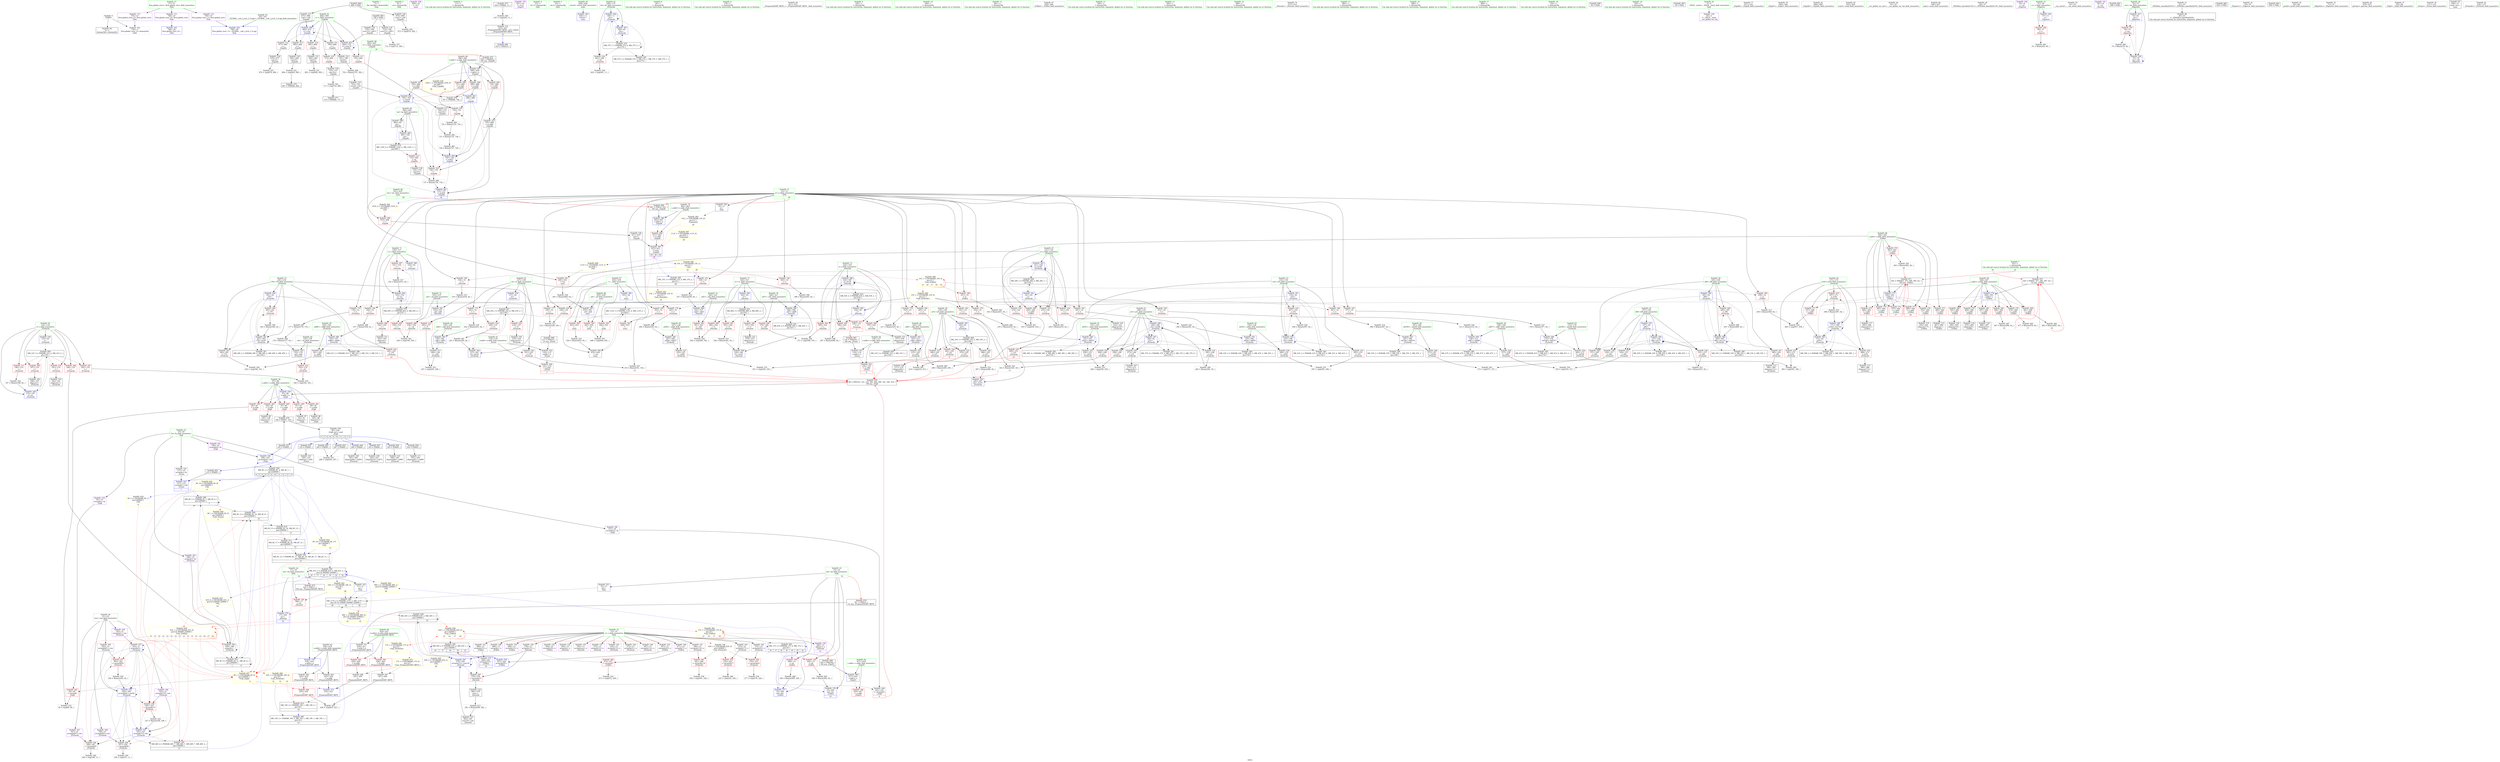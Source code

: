 digraph "SVFG" {
	label="SVFG";

	Node0x561a744b7f90 [shape=record,color=grey,label="{NodeID: 0\nNullPtr}"];
	Node0x561a744b7f90 -> Node0x561a744e9b40[style=solid];
	Node0x561a744b7f90 -> Node0x561a744f88d0[style=solid];
	Node0x561a744f6110 [shape=record,color=red,label="{NodeID: 277\n457\<--446\n\<--j.addr\n_Z3dfsii\n}"];
	Node0x561a744f6110 -> Node0x561a7450d560[style=solid];
	Node0x561a744e7040 [shape=record,color=black,label="{NodeID: 111\n355\<--354\nidxprom91\<--call90\n_Z5checkv\n}"];
	Node0x561a7450d560 [shape=record,color=grey,label="{NodeID: 554\n460 = cmp(457, 459, )\n}"];
	Node0x561a744eff10 [shape=record,color=blue,label="{NodeID: 388\n524\<--587\nj\<--inc18\n_Z4workv\n}"];
	Node0x561a744eff10 -> Node0x561a744f6e10[style=dashed];
	Node0x561a744eff10 -> Node0x561a744f6ee0[style=dashed];
	Node0x561a744eff10 -> Node0x561a744f6fb0[style=dashed];
	Node0x561a744eff10 -> Node0x561a744eff10[style=dashed];
	Node0x561a744eff10 -> Node0x561a745359c0[style=dashed];
	Node0x561a744eb570 [shape=record,color=red,label="{NodeID: 222\n215\<--143\n\<--_ed9\n_Z5checkv\n}"];
	Node0x561a744eb570 -> Node0x561a7450e160[style=solid];
	Node0x561a744e7a80 [shape=record,color=green,label="{NodeID: 56\n159\<--160\n_ed67\<--_ed67_field_insensitive\n_Z5checkv\n}"];
	Node0x561a744e7a80 -> Node0x561a744f4300[style=solid];
	Node0x561a744e7a80 -> Node0x561a744fa230[style=solid];
	Node0x561a7453c8c0 [shape=record,color=yellow,style=double,label="{NodeID: 665\n15V_1 = ENCHI(MR_15V_0)\npts\{12 \}\nFun[main]|{<s0>26}}"];
	Node0x561a7453c8c0:s0 -> Node0x561a744f0180[style=dashed,color=red];
	Node0x561a745062d0 [shape=record,color=grey,label="{NodeID: 499\n702 = Binary(701, 582, )\n}"];
	Node0x561a745062d0 -> Node0x561a744ecb50[style=solid];
	Node0x561a744f8f80 [shape=record,color=blue,label="{NodeID: 333\n127\<--123\narrayidx\<--call\n_Z2unii\n|{<s0>7}}"];
	Node0x561a744f8f80:s0 -> Node0x561a74523920[style=dashed,color=blue];
	Node0x561a744ee6f0 [shape=record,color=purple,label="{NodeID: 167\n347\<--21\narrayidx87\<--cnn\n_Z5checkv\n}"];
	Node0x561a744ee6f0 -> Node0x561a744f5270[style=solid];
	Node0x561a744bd090 [shape=record,color=green,label="{NodeID: 1\n7\<--1\n__dso_handle\<--dummyObj\nGlob }"];
	Node0x561a744f61e0 [shape=record,color=red,label="{NodeID: 278\n469\<--446\n\<--j.addr\n_Z3dfsii\n}"];
	Node0x561a744f61e0 -> Node0x561a744ebdc0[style=solid];
	Node0x561a744e7110 [shape=record,color=black,label="{NodeID: 112\n386\<--385\nidxprom111\<--\n_Z5checkv\n}"];
	Node0x561a7450d6e0 [shape=record,color=grey,label="{NodeID: 555\n207 = cmp(205, 206, )\n}"];
	Node0x561a744effe0 [shape=record,color=blue,label="{NodeID: 389\n520\<--592\ni1\<--inc21\n_Z4workv\n}"];
	Node0x561a744effe0 -> Node0x561a745354c0[style=dashed];
	Node0x561a744eb640 [shape=record,color=red,label="{NodeID: 223\n249\<--145\n\<--i25\n_Z5checkv\n}"];
	Node0x561a744eb640 -> Node0x561a7450b620[style=solid];
	Node0x561a744e7b50 [shape=record,color=green,label="{NodeID: 57\n161\<--162\ni79\<--i79_field_insensitive\n_Z5checkv\n}"];
	Node0x561a744e7b50 -> Node0x561a744f43d0[style=solid];
	Node0x561a744e7b50 -> Node0x561a744f44a0[style=solid];
	Node0x561a744e7b50 -> Node0x561a744f4570[style=solid];
	Node0x561a744e7b50 -> Node0x561a744f4640[style=solid];
	Node0x561a744e7b50 -> Node0x561a744fa4a0[style=solid];
	Node0x561a744e7b50 -> Node0x561a744fa640[style=solid];
	Node0x561a74506450 [shape=record,color=grey,label="{NodeID: 500\n282 = Binary(281, 62, )\n}"];
	Node0x561a74506450 -> Node0x561a744f9c80[style=solid];
	Node0x561a744f9050 [shape=record,color=blue,label="{NodeID: 334\n133\<--62\ni\<--\n_Z5checkv\n}"];
	Node0x561a744f9050 -> Node0x561a7452e1c0[style=dashed];
	Node0x561a744ee7c0 [shape=record,color=purple,label="{NodeID: 168\n356\<--21\narrayidx92\<--cnn\n_Z5checkv\n}"];
	Node0x561a744ee7c0 -> Node0x561a744f5340[style=solid];
	Node0x561a744e0b00 [shape=record,color=green,label="{NodeID: 2\n8\<--1\n.str\<--dummyObj\nGlob }"];
	Node0x561a744f62b0 [shape=record,color=red,label="{NodeID: 279\n476\<--446\n\<--j.addr\n_Z3dfsii\n}"];
	Node0x561a744f62b0 -> Node0x561a74504dd0[style=solid];
	Node0x561a744e71e0 [shape=record,color=black,label="{NodeID: 113\n389\<--388\nidxprom113\<--\n_Z5checkv\n}"];
	Node0x561a7450d860 [shape=record,color=grey,label="{NodeID: 556\n675 = cmp(674, 582, )\n}"];
	Node0x561a744f00b0 [shape=record,color=blue,label="{NodeID: 390\n602\<--601\nx.addr\<--x\n_Z2gnRi\n}"];
	Node0x561a744f00b0 -> Node0x561a744f7220[style=dashed];
	Node0x561a744eb710 [shape=record,color=red,label="{NodeID: 224\n262\<--145\n\<--i25\n_Z5checkv\n|{<s0>8}}"];
	Node0x561a744eb710:s0 -> Node0x561a7457a7c0[style=solid,color=red];
	Node0x561a744e7c20 [shape=record,color=green,label="{NodeID: 58\n163\<--164\n_ed80\<--_ed80_field_insensitive\n_Z5checkv\n}"];
	Node0x561a744e7c20 -> Node0x561a744f4710[style=solid];
	Node0x561a744e7c20 -> Node0x561a744fa570[style=solid];
	Node0x561a7453cab0 [shape=record,color=yellow,style=double,label="{NodeID: 667\n111V_1 = ENCHI(MR_111V_0)\npts\{632 \}\nFun[main]|{<s0>26}}"];
	Node0x561a7453cab0:s0 -> Node0x561a744f0180[style=dashed,color=red];
	Node0x561a745065d0 [shape=record,color=grey,label="{NodeID: 501\n236 = Binary(235, 62, )\n}"];
	Node0x561a745065d0 -> Node0x561a744f97a0[style=solid];
	Node0x561a744f9120 [shape=record,color=blue,label="{NodeID: 335\n135\<--179\n_ed\<--add\n_Z5checkv\n}"];
	Node0x561a744f9120 -> Node0x561a744ead50[style=dashed];
	Node0x561a744ee890 [shape=record,color=purple,label="{NodeID: 169\n649\<--23\n\<--.str.1\nmain\n}"];
	Node0x561a744e0b90 [shape=record,color=green,label="{NodeID: 3\n11\<--1\n\<--dummyObj\nCan only get source location for instruction, argument, global var or function.}"];
	Node0x561a744f6380 [shape=record,color=red,label="{NodeID: 280\n481\<--446\n\<--j.addr\n_Z3dfsii\n}"];
	Node0x561a744f6380 -> Node0x561a74504950[style=solid];
	Node0x561a744e72b0 [shape=record,color=black,label="{NodeID: 114\n415\<--437\n_Z5upminIiiEbRT_RKT0__ret\<--tobool\n_Z5upminIiiEbRT_RKT0_\n|{<s0>14}}"];
	Node0x561a744e72b0:s0 -> Node0x561a74579e20[style=solid,color=blue];
	Node0x561a7450d9e0 [shape=record,color=grey,label="{NodeID: 557\n297 = cmp(295, 296, )\n}"];
	Node0x561a744f0180 [shape=record,color=blue,label="{NodeID: 391\n612\<--611\n\<--conv\n_Z2gnRi\n|{<s0>20|<s1>26|<s2>26}}"];
	Node0x561a744f0180:s0 -> Node0x561a7454d890[style=dashed,color=blue];
	Node0x561a744f0180:s1 -> Node0x561a7452cd30[style=dashed,color=blue];
	Node0x561a744f0180:s2 -> Node0x561a7454e030[style=dashed,color=blue];
	Node0x561a744eb7e0 [shape=record,color=red,label="{NodeID: 225\n270\<--145\n\<--i25\n_Z5checkv\n}"];
	Node0x561a744eb7e0 -> Node0x561a744e6c30[style=solid];
	Node0x561a744e7cf0 [shape=record,color=green,label="{NodeID: 59\n165\<--166\ni99\<--i99_field_insensitive\n_Z5checkv\n}"];
	Node0x561a744e7cf0 -> Node0x561a744f47e0[style=solid];
	Node0x561a744e7cf0 -> Node0x561a744f48b0[style=solid];
	Node0x561a744e7cf0 -> Node0x561a744f4980[style=solid];
	Node0x561a744e7cf0 -> Node0x561a744fa710[style=solid];
	Node0x561a744e7cf0 -> Node0x561a744facc0[style=solid];
	Node0x561a74506750 [shape=record,color=grey,label="{NodeID: 502\n452 = Binary(451, 62, )\n}"];
	Node0x561a74506750 -> Node0x561a7450c1e0[style=solid];
	Node0x561a744f91f0 [shape=record,color=blue,label="{NodeID: 336\n189\<--186\narrayidx\<--\n_Z5checkv\n}"];
	Node0x561a744f91f0 -> Node0x561a744f91f0[style=dashed];
	Node0x561a744f91f0 -> Node0x561a74523920[style=dashed];
	Node0x561a744f91f0 -> Node0x561a7452f5c0[style=dashed];
	Node0x561a744f91f0 -> Node0x561a74534fc0[style=dashed];
	Node0x561a744ee960 [shape=record,color=purple,label="{NodeID: 170\n621\<--25\n\<--.str.2\n_Z2gsPc\n}"];
	Node0x561a744e12e0 [shape=record,color=green,label="{NodeID: 4\n23\<--1\n.str.1\<--dummyObj\nGlob }"];
	Node0x561a744f6450 [shape=record,color=red,label="{NodeID: 281\n487\<--446\n\<--j.addr\n_Z3dfsii\n}"];
	Node0x561a744f6450 -> Node0x561a744ebf20[style=solid];
	Node0x561a744ebd30 [shape=record,color=black,label="{NodeID: 115\n467\<--466\nidxprom\<--\n_Z3dfsii\n}"];
	Node0x561a7450db60 [shape=record,color=grey,label="{NodeID: 558\n392 = cmp(391, 226, )\n}"];
	Node0x561a744f0250 [shape=record,color=blue,label="{NodeID: 392\n617\<--616\ns.addr\<--s\n_Z2gsPc\n}"];
	Node0x561a744f0250 -> Node0x561a744f73c0[style=dashed];
	Node0x561a744eb8b0 [shape=record,color=red,label="{NodeID: 226\n286\<--145\n\<--i25\n_Z5checkv\n}"];
	Node0x561a744eb8b0 -> Node0x561a744f2680[style=solid];
	Node0x561a744e7dc0 [shape=record,color=green,label="{NodeID: 60\n167\<--168\n_ed100\<--_ed100_field_insensitive\n_Z5checkv\n}"];
	Node0x561a744e7dc0 -> Node0x561a744f4a50[style=solid];
	Node0x561a744e7dc0 -> Node0x561a744fa7e0[style=solid];
	Node0x561a7454d2f0 [shape=record,color=yellow,style=double,label="{NodeID: 835\n81V_8 = CSCHI(MR_81V_1)\npts\{18 200000 220000 \}\nCS[]|{<s0>19}}"];
	Node0x561a7454d2f0:s0 -> Node0x561a7453c2f0[style=dashed,color=red];
	Node0x561a745068d0 [shape=record,color=grey,label="{NodeID: 503\n211 = Binary(210, 62, )\n}"];
	Node0x561a745068d0 -> Node0x561a744f96d0[style=solid];
	Node0x561a744f92c0 [shape=record,color=blue,label="{NodeID: 337\n193\<--11\narrayidx2\<--\n_Z5checkv\n}"];
	Node0x561a744f92c0 -> Node0x561a744f50d0[style=dashed];
	Node0x561a744f92c0 -> Node0x561a744f51a0[style=dashed];
	Node0x561a744f92c0 -> Node0x561a744f5270[style=dashed];
	Node0x561a744f92c0 -> Node0x561a744f5340[style=dashed];
	Node0x561a744f92c0 -> Node0x561a744f92c0[style=dashed];
	Node0x561a744f92c0 -> Node0x561a744f9fc0[style=dashed];
	Node0x561a744f92c0 -> Node0x561a744fa300[style=dashed];
	Node0x561a744f92c0 -> Node0x561a7452c830[style=dashed];
	Node0x561a744eea30 [shape=record,color=purple,label="{NodeID: 171\n748\<--27\nllvm.global_ctors_0\<--llvm.global_ctors\nGlob }"];
	Node0x561a744eea30 -> Node0x561a744f86d0[style=solid];
	Node0x561a744e1370 [shape=record,color=green,label="{NodeID: 5\n25\<--1\n.str.2\<--dummyObj\nGlob }"];
	Node0x561a745327c0 [shape=record,color=black,label="{NodeID: 614\nMR_19V_3 = PHI(MR_19V_1, MR_19V_2, )\npts\{18 \}\n|{<s0>14}}"];
	Node0x561a745327c0:s0 -> Node0x561a745220c0[style=dashed,color=blue];
	Node0x561a744f6520 [shape=record,color=red,label="{NodeID: 282\n496\<--446\n\<--j.addr\n_Z3dfsii\n}"];
	Node0x561a744f6520 -> Node0x561a74505fd0[style=solid];
	Node0x561a744ebdc0 [shape=record,color=black,label="{NodeID: 116\n470\<--469\nidxprom6\<--\n_Z3dfsii\n}"];
	Node0x561a7450dce0 [shape=record,color=grey,label="{NodeID: 559\n318 = cmp(316, 317, )\n}"];
	Node0x561a744f0320 [shape=record,color=blue,label="{NodeID: 393\n629\<--11\nretval\<--\nmain\n}"];
	Node0x561a744eb980 [shape=record,color=red,label="{NodeID: 227\n250\<--147\n\<--_ed26\n_Z5checkv\n}"];
	Node0x561a744eb980 -> Node0x561a7450b620[style=solid];
	Node0x561a744e7e90 [shape=record,color=green,label="{NodeID: 61\n169\<--170\nbo\<--bo_field_insensitive\n_Z5checkv\n}"];
	Node0x561a744e7e90 -> Node0x561a744f4b20[style=solid];
	Node0x561a744e7e90 -> Node0x561a744fa8b0[style=solid];
	Node0x561a744e7e90 -> Node0x561a744fab20[style=solid];
	Node0x561a74506a50 [shape=record,color=grey,label="{NodeID: 504\n197 = Binary(196, 62, )\n}"];
	Node0x561a74506a50 -> Node0x561a744f9390[style=solid];
	Node0x561a744f9390 [shape=record,color=blue,label="{NodeID: 338\n133\<--197\ni\<--inc\n_Z5checkv\n}"];
	Node0x561a744f9390 -> Node0x561a7452e1c0[style=dashed];
	Node0x561a744eeb30 [shape=record,color=purple,label="{NodeID: 172\n749\<--27\nllvm.global_ctors_1\<--llvm.global_ctors\nGlob }"];
	Node0x561a744eeb30 -> Node0x561a744f87d0[style=solid];
	Node0x561a744e1400 [shape=record,color=green,label="{NodeID: 6\n28\<--1\n\<--dummyObj\nCan only get source location for instruction, argument, global var or function.}"];
	Node0x561a744f65f0 [shape=record,color=red,label="{NodeID: 283\n505\<--446\n\<--j.addr\n_Z3dfsii\n}"];
	Node0x561a744f65f0 -> Node0x561a744ec0c0[style=solid];
	Node0x561a744ebe50 [shape=record,color=black,label="{NodeID: 117\n485\<--484\nidxprom12\<--\n_Z3dfsii\n}"];
	Node0x561a7450de60 [shape=record,color=grey,label="{NodeID: 560\n383 = cmp(381, 382, )\n}"];
	Node0x561a744f03f0 [shape=record,color=blue,label="{NodeID: 394\n633\<--62\n_\<--\nmain\n}"];
	Node0x561a744f03f0 -> Node0x561a7452d230[style=dashed];
	Node0x561a744eba50 [shape=record,color=red,label="{NodeID: 228\n258\<--149\n\<--j31\n_Z5checkv\n}"];
	Node0x561a744eba50 -> Node0x561a744f3880[style=solid];
	Node0x561a744e7f60 [shape=record,color=green,label="{NodeID: 62\n171\<--172\nj105\<--j105_field_insensitive\n_Z5checkv\n}"];
	Node0x561a744e7f60 -> Node0x561a744f4bf0[style=solid];
	Node0x561a744e7f60 -> Node0x561a744f4cc0[style=solid];
	Node0x561a744e7f60 -> Node0x561a744f4d90[style=solid];
	Node0x561a744e7f60 -> Node0x561a744fa980[style=solid];
	Node0x561a744e7f60 -> Node0x561a744fabf0[style=solid];
	Node0x561a7453cec0 [shape=record,color=yellow,style=double,label="{NodeID: 671\n17V_1 = ENCHI(MR_17V_0)\npts\{16 \}\nFun[_Z5upminIiiEbRT_RKT0_]}"];
	Node0x561a7453cec0 -> Node0x561a744f58f0[style=dashed];
	Node0x561a7453cec0 -> Node0x561a744f59c0[style=dashed];
	Node0x561a74506bd0 [shape=record,color=grey,label="{NodeID: 505\n463 = Binary(462, 62, )\n|{<s0>16}}"];
	Node0x561a74506bd0:s0 -> Node0x561a7457add0[style=solid,color=red];
	Node0x561a744f9460 [shape=record,color=blue,label="{NodeID: 339\n137\<--62\ni3\<--\n_Z5checkv\n}"];
	Node0x561a744f9460 -> Node0x561a745368c0[style=dashed];
	Node0x561a744eec30 [shape=record,color=purple,label="{NodeID: 173\n750\<--27\nllvm.global_ctors_2\<--llvm.global_ctors\nGlob }"];
	Node0x561a744eec30 -> Node0x561a744f88d0[style=solid];
	Node0x561a744e40f0 [shape=record,color=green,label="{NodeID: 7\n62\<--1\n\<--dummyObj\nCan only get source location for instruction, argument, global var or function.|{<s0>16|<s1>22|<s2>22}}"];
	Node0x561a744e40f0:s0 -> Node0x561a7457afe0[style=solid,color=red];
	Node0x561a744e40f0:s1 -> Node0x561a7457add0[style=solid,color=red];
	Node0x561a744e40f0:s2 -> Node0x561a7457afe0[style=solid,color=red];
	Node0x561a744f66c0 [shape=record,color=red,label="{NodeID: 284\n472\<--471\n\<--arrayidx7\n_Z3dfsii\n}"];
	Node0x561a744f66c0 -> Node0x561a744f3a00[style=solid];
	Node0x561a744ebf20 [shape=record,color=black,label="{NodeID: 118\n488\<--487\nidxprom14\<--\n_Z3dfsii\n}"];
	Node0x561a7450dfe0 [shape=record,color=grey,label="{NodeID: 561\n646 = cmp(644, 645, )\n}"];
	Node0x561a744f04c0 [shape=record,color=blue,label="{NodeID: 395\n635\<--641\n_ed\<--add\nmain\n}"];
	Node0x561a744f04c0 -> Node0x561a744f77d0[style=dashed];
	Node0x561a744ebb20 [shape=record,color=red,label="{NodeID: 229\n264\<--149\n\<--j31\n_Z5checkv\n}"];
	Node0x561a744ebb20 -> Node0x561a74504650[style=solid];
	Node0x561a744e8030 [shape=record,color=green,label="{NodeID: 63\n173\<--174\n_ed106\<--_ed106_field_insensitive\n_Z5checkv\n}"];
	Node0x561a744e8030 -> Node0x561a744f4e60[style=solid];
	Node0x561a744e8030 -> Node0x561a744faa50[style=solid];
	Node0x561a74506d50 [shape=record,color=grey,label="{NodeID: 506\n566 = Binary(565, 62, )\n}"];
	Node0x561a74506d50 -> Node0x561a744efd70[style=solid];
	Node0x561a744f9530 [shape=record,color=blue,label="{NodeID: 340\n139\<--202\n_ed4\<--add5\n_Z5checkv\n}"];
	Node0x561a744f9530 -> Node0x561a744eb160[style=dashed];
	Node0x561a744eed30 [shape=record,color=red,label="{NodeID: 174\n176\<--10\n\<--n\n_Z5checkv\n}"];
	Node0x561a744eed30 -> Node0x561a745050d0[style=solid];
	Node0x561a744e4180 [shape=record,color=green,label="{NodeID: 8\n178\<--1\n\<--dummyObj\nCan only get source location for instruction, argument, global var or function.}"];
	Node0x561a744f6790 [shape=record,color=red,label="{NodeID: 285\n538\<--516\n\<--i\n_Z4workv\n}"];
	Node0x561a744f6790 -> Node0x561a7450c360[style=solid];
	Node0x561a744ebff0 [shape=record,color=black,label="{NodeID: 119\n503\<--502\nidxprom17\<--\n_Z3dfsii\n}"];
	Node0x561a7450e160 [shape=record,color=grey,label="{NodeID: 562\n216 = cmp(214, 215, )\n}"];
	Node0x561a744f0590 [shape=record,color=blue,label="{NodeID: 396\n633\<--654\n_\<--inc\nmain\n}"];
	Node0x561a744f0590 -> Node0x561a7452d230[style=dashed];
	Node0x561a744ebbf0 [shape=record,color=red,label="{NodeID: 230\n273\<--149\n\<--j31\n_Z5checkv\n}"];
	Node0x561a744ebbf0 -> Node0x561a744e6d00[style=solid];
	Node0x561a744e8100 [shape=record,color=green,label="{NodeID: 64\n411\<--412\n_Z5upminIiiEbRT_RKT0_\<--_Z5upminIiiEbRT_RKT0__field_insensitive\n}"];
	Node0x561a74506ed0 [shape=record,color=grey,label="{NodeID: 507\n353 = Binary(351, 352, )\n|{<s0>13}}"];
	Node0x561a74506ed0:s0 -> Node0x561a7457a7c0[style=solid,color=red];
	Node0x561a744f9600 [shape=record,color=blue,label="{NodeID: 341\n141\<--62\nj\<--\n_Z5checkv\n}"];
	Node0x561a744f9600 -> Node0x561a744eb230[style=dashed];
	Node0x561a744f9600 -> Node0x561a744eb300[style=dashed];
	Node0x561a744f9600 -> Node0x561a744eb3d0[style=dashed];
	Node0x561a744f9600 -> Node0x561a744eb4a0[style=dashed];
	Node0x561a744f9600 -> Node0x561a744f97a0[style=dashed];
	Node0x561a744f9600 -> Node0x561a74536dc0[style=dashed];
	Node0x561a744eee00 [shape=record,color=red,label="{NodeID: 175\n201\<--10\n\<--n\n_Z5checkv\n}"];
	Node0x561a744eee00 -> Node0x561a744f2200[style=solid];
	Node0x561a744e4210 [shape=record,color=green,label="{NodeID: 9\n226\<--1\n\<--dummyObj\nCan only get source location for instruction, argument, global var or function.}"];
	Node0x561a74533bc0 [shape=record,color=black,label="{NodeID: 618\nMR_8V_15 = PHI(MR_8V_16, MR_8V_13, )\npts\{200000 \}\n|{|<s1>11}}"];
	Node0x561a74533bc0 -> Node0x561a74525220[style=dashed];
	Node0x561a74533bc0:s1 -> Node0x561a7453c100[style=dashed,color=red];
	Node0x561a744f6860 [shape=record,color=red,label="{NodeID: 286\n542\<--516\n\<--i\n_Z4workv\n}"];
	Node0x561a744f6860 -> Node0x561a744ec190[style=solid];
	Node0x561a744ec0c0 [shape=record,color=black,label="{NodeID: 120\n506\<--505\nidxprom19\<--\n_Z3dfsii\n}"];
	Node0x561a7450e2e0 [shape=record,color=grey,label="{NodeID: 563\n373 = cmp(371, 372, )\n}"];
	Node0x561a744f0660 [shape=record,color=blue,label="{NodeID: 397\n660\<--659\nx.addr\<--x\n_Z2gnRx\n}"];
	Node0x561a744f0660 -> Node0x561a744f78a0[style=dashed];
	Node0x561a744f0660 -> Node0x561a744f7970[style=dashed];
	Node0x561a744f0660 -> Node0x561a744f7a40[style=dashed];
	Node0x561a744f0660 -> Node0x561a744f7b10[style=dashed];
	Node0x561a744f0660 -> Node0x561a744f7be0[style=dashed];
	Node0x561a744f3bf0 [shape=record,color=red,label="{NodeID: 231\n281\<--149\n\<--j31\n_Z5checkv\n}"];
	Node0x561a744f3bf0 -> Node0x561a74506450[style=solid];
	Node0x561a744e8200 [shape=record,color=green,label="{NodeID: 65\n418\<--419\na.addr\<--a.addr_field_insensitive\n_Z5upminIiiEbRT_RKT0_\n}"];
	Node0x561a744e8200 -> Node0x561a744f54e0[style=solid];
	Node0x561a744e8200 -> Node0x561a744f55b0[style=solid];
	Node0x561a744e8200 -> Node0x561a744fad90[style=solid];
	Node0x561a7454d890 [shape=record,color=yellow,style=double,label="{NodeID: 840\n15V_2 = CSCHI(MR_15V_1)\npts\{12 \}\nCS[]|{|<s3>22|<s4>28}}"];
	Node0x561a7454d890 -> Node0x561a744efa30[style=dashed];
	Node0x561a7454d890 -> Node0x561a744efb00[style=dashed];
	Node0x561a7454d890 -> Node0x561a744e9d10[style=dashed];
	Node0x561a7454d890:s3 -> Node0x561a7453c430[style=dashed,color=red];
	Node0x561a7454d890:s4 -> Node0x561a7452cd30[style=dashed,color=blue];
	Node0x561a74507050 [shape=record,color=grey,label="{NodeID: 508\n587 = Binary(586, 62, )\n}"];
	Node0x561a74507050 -> Node0x561a744eff10[style=solid];
	Node0x561a744f96d0 [shape=record,color=blue,label="{NodeID: 342\n143\<--211\n_ed9\<--add10\n_Z5checkv\n}"];
	Node0x561a744f96d0 -> Node0x561a744eb570[style=dashed];
	Node0x561a744f96d0 -> Node0x561a745372c0[style=dashed];
	Node0x561a744eeed0 [shape=record,color=red,label="{NodeID: 176\n210\<--10\n\<--n\n_Z5checkv\n}"];
	Node0x561a744eeed0 -> Node0x561a745068d0[style=solid];
	Node0x561a744e42a0 [shape=record,color=green,label="{NodeID: 10\n328\<--1\n\<--dummyObj\nCan only get source location for instruction, argument, global var or function.}"];
	Node0x561a744f6930 [shape=record,color=red,label="{NodeID: 287\n551\<--516\n\<--i\n_Z4workv\n}"];
	Node0x561a744f6930 -> Node0x561a744f2380[style=solid];
	Node0x561a744ec190 [shape=record,color=black,label="{NodeID: 121\n543\<--542\nidxprom\<--\n_Z4workv\n}"];
	Node0x561a745228d0 [shape=record,color=black,label="{NodeID: 564\nMR_17V_2 = PHI(MR_17V_4, MR_17V_1, )\npts\{16 \}\n|{<s0>16|<s1>17|<s2>18|<s3>18|<s4>19|<s5>19|<s6>22}}"];
	Node0x561a745228d0:s0 -> Node0x561a745228d0[style=dashed,color=blue];
	Node0x561a745228d0:s1 -> Node0x561a745228d0[style=dashed,color=blue];
	Node0x561a745228d0:s2 -> Node0x561a744e9de0[style=dashed,color=blue];
	Node0x561a745228d0:s3 -> Node0x561a744fb270[style=dashed,color=blue];
	Node0x561a745228d0:s4 -> Node0x561a744e9eb0[style=dashed,color=blue];
	Node0x561a745228d0:s5 -> Node0x561a744fb340[style=dashed,color=blue];
	Node0x561a745228d0:s6 -> Node0x561a7454dc30[style=dashed,color=blue];
	Node0x561a744f0730 [shape=record,color=blue,label="{NodeID: 398\n662\<--62\nsg\<--\n_Z2gnRx\n}"];
	Node0x561a744f0730 -> Node0x561a744f08d0[style=dashed];
	Node0x561a744f0730 -> Node0x561a74525720[style=dashed];
	Node0x561a744f3c80 [shape=record,color=red,label="{NodeID: 232\n259\<--151\n\<--_ed32\n_Z5checkv\n}"];
	Node0x561a744f3c80 -> Node0x561a744f3880[style=solid];
	Node0x561a744e82d0 [shape=record,color=green,label="{NodeID: 66\n420\<--421\nb.addr\<--b.addr_field_insensitive\n_Z5upminIiiEbRT_RKT0_\n}"];
	Node0x561a744e82d0 -> Node0x561a744f5680[style=solid];
	Node0x561a744e82d0 -> Node0x561a744f5750[style=solid];
	Node0x561a744e82d0 -> Node0x561a744fae60[style=solid];
	Node0x561a7454d9f0 [shape=record,color=yellow,style=double,label="{NodeID: 841\n19V_3 = CSCHI(MR_19V_2)\npts\{18 \}\nCS[]|{|<s1>28}}"];
	Node0x561a7454d9f0 -> Node0x561a744e9f80[style=dashed];
	Node0x561a7454d9f0:s1 -> Node0x561a7452d730[style=dashed,color=blue];
	Node0x561a745071d0 [shape=record,color=grey,label="{NodeID: 509\n363 = Binary(362, 62, )\n}"];
	Node0x561a745071d0 -> Node0x561a744fa640[style=solid];
	Node0x561a744f97a0 [shape=record,color=blue,label="{NodeID: 343\n141\<--236\nj\<--inc20\n_Z5checkv\n}"];
	Node0x561a744f97a0 -> Node0x561a744eb230[style=dashed];
	Node0x561a744f97a0 -> Node0x561a744eb300[style=dashed];
	Node0x561a744f97a0 -> Node0x561a744eb3d0[style=dashed];
	Node0x561a744f97a0 -> Node0x561a744eb4a0[style=dashed];
	Node0x561a744f97a0 -> Node0x561a744f97a0[style=dashed];
	Node0x561a744f97a0 -> Node0x561a74536dc0[style=dashed];
	Node0x561a744eefa0 [shape=record,color=red,label="{NodeID: 177\n230\<--10\n\<--n\n_Z5checkv\n}"];
	Node0x561a744eefa0 -> Node0x561a744f1d80[style=solid];
	Node0x561a744e4330 [shape=record,color=green,label="{NodeID: 11\n491\<--1\n\<--dummyObj\nCan only get source location for instruction, argument, global var or function.}"];
	Node0x561a744f6a00 [shape=record,color=red,label="{NodeID: 288\n539\<--518\n\<--_ed\n_Z4workv\n}"];
	Node0x561a744f6a00 -> Node0x561a7450c360[style=solid];
	Node0x561a744ec260 [shape=record,color=black,label="{NodeID: 122\n574\<--573\nidxprom12\<--\n_Z4workv\n}"];
	Node0x561a745229c0 [shape=record,color=black,label="{NodeID: 565\nMR_63V_2 = PHI(MR_63V_4, MR_63V_1, )\npts\{140000 \}\n|{<s0>16|<s1>17|<s2>18|<s3>19|<s4>22}}"];
	Node0x561a745229c0:s0 -> Node0x561a745229c0[style=dashed,color=blue];
	Node0x561a745229c0:s1 -> Node0x561a745229c0[style=dashed,color=blue];
	Node0x561a745229c0:s2 -> Node0x561a744fb1a0[style=dashed,color=blue];
	Node0x561a745229c0:s3 -> Node0x561a744fb410[style=dashed,color=blue];
	Node0x561a745229c0:s4 -> Node0x561a7454db50[style=dashed,color=blue];
	Node0x561a744f0800 [shape=record,color=blue,label="{NodeID: 399\n664\<--672\nc\<--conv\n_Z2gnRx\n}"];
	Node0x561a744f0800 -> Node0x561a744f7d80[style=dashed];
	Node0x561a744f0800 -> Node0x561a744f7e50[style=dashed];
	Node0x561a744f0800 -> Node0x561a744f7f20[style=dashed];
	Node0x561a744f0800 -> Node0x561a744f7ff0[style=dashed];
	Node0x561a744f0800 -> Node0x561a744f0800[style=dashed];
	Node0x561a744f0800 -> Node0x561a744f0b40[style=dashed];
	Node0x561a744f3d50 [shape=record,color=red,label="{NodeID: 233\n295\<--153\n\<--i53\n_Z5checkv\n}"];
	Node0x561a744f3d50 -> Node0x561a7450d9e0[style=solid];
	Node0x561a744e83a0 [shape=record,color=green,label="{NodeID: 67\n439\<--440\n_Z3dfsii\<--_Z3dfsii_field_insensitive\n}"];
	Node0x561a7454db50 [shape=record,color=yellow,style=double,label="{NodeID: 842\n63V_5 = CSCHI(MR_63V_2)\npts\{140000 \}\nCS[]|{<s0>28}}"];
	Node0x561a7454db50:s0 -> Node0x561a7452d730[style=dashed,color=blue];
	Node0x561a74507350 [shape=record,color=grey,label="{NodeID: 510\n592 = Binary(591, 62, )\n}"];
	Node0x561a74507350 -> Node0x561a744effe0[style=solid];
	Node0x561a744f9870 [shape=record,color=blue,label="{NodeID: 344\n137\<--241\ni3\<--inc23\n_Z5checkv\n}"];
	Node0x561a744f9870 -> Node0x561a745368c0[style=dashed];
	Node0x561a744ef070 [shape=record,color=red,label="{NodeID: 178\n245\<--10\n\<--n\n_Z5checkv\n}"];
	Node0x561a744ef070 -> Node0x561a745053d0[style=solid];
	Node0x561a744e43c0 [shape=record,color=green,label="{NodeID: 12\n529\<--1\n\<--dummyObj\nCan only get source location for instruction, argument, global var or function.}"];
	Node0x561a744f6ad0 [shape=record,color=red,label="{NodeID: 289\n560\<--520\n\<--i1\n_Z4workv\n}"];
	Node0x561a744f6ad0 -> Node0x561a7450c660[style=solid];
	Node0x561a744ec330 [shape=record,color=black,label="{NodeID: 123\n577\<--576\nidxprom14\<--\n_Z4workv\n}"];
	Node0x561a74522ec0 [shape=record,color=black,label="{NodeID: 566\nMR_81V_3 = PHI(MR_81V_5, MR_81V_2, )\npts\{18 200000 220000 \}\n|{<s0>16|<s1>17|<s2>18|<s3>19|<s4>22|<s5>22}}"];
	Node0x561a74522ec0:s0 -> Node0x561a74522ec0[style=dashed,color=blue];
	Node0x561a74522ec0:s1 -> Node0x561a74522ec0[style=dashed,color=blue];
	Node0x561a74522ec0:s2 -> Node0x561a7454d2f0[style=dashed,color=blue];
	Node0x561a74522ec0:s3 -> Node0x561a74522ec0[style=dashed,color=blue];
	Node0x561a74522ec0:s4 -> Node0x561a7454d9f0[style=dashed,color=blue];
	Node0x561a74522ec0:s5 -> Node0x561a7454dc30[style=dashed,color=blue];
	Node0x561a744f08d0 [shape=record,color=blue,label="{NodeID: 400\n662\<--328\nsg\<--\n_Z2gnRx\n}"];
	Node0x561a744f08d0 -> Node0x561a74525720[style=dashed];
	Node0x561a744f3e20 [shape=record,color=red,label="{NodeID: 234\n299\<--153\n\<--i53\n_Z5checkv\n|{<s0>10}}"];
	Node0x561a744f3e20:s0 -> Node0x561a7457a7c0[style=solid,color=red];
	Node0x561a744e84a0 [shape=record,color=green,label="{NodeID: 68\n444\<--445\ni.addr\<--i.addr_field_insensitive\n_Z3dfsii\n}"];
	Node0x561a744e84a0 -> Node0x561a744f5a90[style=solid];
	Node0x561a744e84a0 -> Node0x561a744f5b60[style=solid];
	Node0x561a744e84a0 -> Node0x561a744f5c30[style=solid];
	Node0x561a744e84a0 -> Node0x561a744f5d00[style=solid];
	Node0x561a744e84a0 -> Node0x561a744f5dd0[style=solid];
	Node0x561a744e84a0 -> Node0x561a744f5ea0[style=solid];
	Node0x561a744e84a0 -> Node0x561a744f5f70[style=solid];
	Node0x561a744e84a0 -> Node0x561a744f6040[style=solid];
	Node0x561a744e84a0 -> Node0x561a744fb000[style=solid];
	Node0x561a7454dc30 [shape=record,color=yellow,style=double,label="{NodeID: 843\n98V_2 = CSCHI(MR_98V_1)\npts\{16 200000 220000 \}\nCS[]|{<s0>28}}"];
	Node0x561a7454dc30:s0 -> Node0x561a7452d730[style=dashed,color=blue];
	Node0x561a745074d0 [shape=record,color=grey,label="{NodeID: 511\n459 = Binary(458, 62, )\n}"];
	Node0x561a745074d0 -> Node0x561a7450d560[style=solid];
	Node0x561a744f9940 [shape=record,color=blue,label="{NodeID: 345\n145\<--62\ni25\<--\n_Z5checkv\n}"];
	Node0x561a744f9940 -> Node0x561a7452ffc0[style=dashed];
	Node0x561a744ef140 [shape=record,color=red,label="{NodeID: 179\n254\<--10\n\<--n\n_Z5checkv\n}"];
	Node0x561a744ef140 -> Node0x561a74504c50[style=solid];
	Node0x561a744e4450 [shape=record,color=green,label="{NodeID: 13\n582\<--1\n\<--dummyObj\nCan only get source location for instruction, argument, global var or function.}"];
	Node0x561a74534fc0 [shape=record,color=black,label="{NodeID: 622\nMR_8V_9 = PHI(MR_8V_11, MR_8V_8, )\npts\{200000 \}\n|{|<s2>8}}"];
	Node0x561a74534fc0 -> Node0x561a7452f5c0[style=dashed];
	Node0x561a74534fc0 -> Node0x561a74534fc0[style=dashed];
	Node0x561a74534fc0:s2 -> Node0x561a7453c100[style=dashed,color=red];
	Node0x561a744f6ba0 [shape=record,color=red,label="{NodeID: 290\n573\<--520\n\<--i1\n_Z4workv\n}"];
	Node0x561a744f6ba0 -> Node0x561a744ec260[style=solid];
	Node0x561a744ec400 [shape=record,color=black,label="{NodeID: 124\n580\<--579\nconv\<--\n_Z4workv\n}"];
	Node0x561a744ec400 -> Node0x561a744f1c00[style=solid];
	Node0x561a744f09a0 [shape=record,color=blue,label="{NodeID: 401\n696\<--698\n\<--\n_Z2gnRx\n}"];
	Node0x561a744f09a0 -> Node0x561a744f8260[style=dashed];
	Node0x561a744f09a0 -> Node0x561a744f8330[style=dashed];
	Node0x561a744f09a0 -> Node0x561a744f0c10[style=dashed];
	Node0x561a744f09a0 -> Node0x561a744f0ce0[style=dashed];
	Node0x561a744f3ef0 [shape=record,color=red,label="{NodeID: 235\n307\<--153\n\<--i53\n_Z5checkv\n}"];
	Node0x561a744f3ef0 -> Node0x561a744f3580[style=solid];
	Node0x561a744e8570 [shape=record,color=green,label="{NodeID: 69\n446\<--447\nj.addr\<--j.addr_field_insensitive\n_Z3dfsii\n}"];
	Node0x561a744e8570 -> Node0x561a744f6110[style=solid];
	Node0x561a744e8570 -> Node0x561a744f61e0[style=solid];
	Node0x561a744e8570 -> Node0x561a744f62b0[style=solid];
	Node0x561a744e8570 -> Node0x561a744f6380[style=solid];
	Node0x561a744e8570 -> Node0x561a744f6450[style=solid];
	Node0x561a744e8570 -> Node0x561a744f6520[style=solid];
	Node0x561a744e8570 -> Node0x561a744f65f0[style=solid];
	Node0x561a744e8570 -> Node0x561a744fb0d0[style=solid];
	Node0x561a7454dd70 [shape=record,color=yellow,style=double,label="{NodeID: 844\n102V_2 = CSCHI(MR_102V_1)\npts\{605 \}\nCS[]}"];
	Node0x561a7454dd70 -> Node0x561a744f72f0[style=dashed];
	Node0x561a744f1c00 [shape=record,color=grey,label="{NodeID: 512\n581 = Binary(580, 582, )\n}"];
	Node0x561a744f1c00 -> Node0x561a744ec4d0[style=solid];
	Node0x561a744f9a10 [shape=record,color=blue,label="{NodeID: 346\n147\<--246\n_ed26\<--add27\n_Z5checkv\n}"];
	Node0x561a744f9a10 -> Node0x561a744eb980[style=dashed];
	Node0x561a744ef210 [shape=record,color=red,label="{NodeID: 180\n265\<--10\n\<--n\n_Z5checkv\n}"];
	Node0x561a744ef210 -> Node0x561a74504650[style=solid];
	Node0x561a744e44e0 [shape=record,color=green,label="{NodeID: 14\n680\<--1\n\<--dummyObj\nCan only get source location for instruction, argument, global var or function.}"];
	Node0x561a745354c0 [shape=record,color=black,label="{NodeID: 623\nMR_89V_3 = PHI(MR_89V_4, MR_89V_2, )\npts\{521 \}\n}"];
	Node0x561a745354c0 -> Node0x561a744f6ad0[style=dashed];
	Node0x561a745354c0 -> Node0x561a744f6ba0[style=dashed];
	Node0x561a745354c0 -> Node0x561a744f6c70[style=dashed];
	Node0x561a745354c0 -> Node0x561a744effe0[style=dashed];
	Node0x561a744f6c70 [shape=record,color=red,label="{NodeID: 291\n591\<--520\n\<--i1\n_Z4workv\n}"];
	Node0x561a744f6c70 -> Node0x561a74507350[style=solid];
	Node0x561a744ec4d0 [shape=record,color=black,label="{NodeID: 125\n583\<--581\nconv16\<--sub\n_Z4workv\n}"];
	Node0x561a744ec4d0 -> Node0x561a744efe40[style=solid];
	Node0x561a74523920 [shape=record,color=black,label="{NodeID: 568\nMR_8V_5 = PHI(MR_8V_7, MR_8V_4, )\npts\{200000 \}\n|{|<s3>7}}"];
	Node0x561a74523920 -> Node0x561a74523920[style=dashed];
	Node0x561a74523920 -> Node0x561a7452f5c0[style=dashed];
	Node0x561a74523920 -> Node0x561a74534fc0[style=dashed];
	Node0x561a74523920:s3 -> Node0x561a7453b4b0[style=dashed,color=red];
	Node0x561a744f0a70 [shape=record,color=blue,label="{NodeID: 402\n704\<--703\n\<--conv9\n_Z2gnRx\n}"];
	Node0x561a744f0a70 -> Node0x561a744f8260[style=dashed];
	Node0x561a744f0a70 -> Node0x561a744f8330[style=dashed];
	Node0x561a744f0a70 -> Node0x561a744f0c10[style=dashed];
	Node0x561a744f0a70 -> Node0x561a744f0ce0[style=dashed];
	Node0x561a744f3fc0 [shape=record,color=red,label="{NodeID: 236\n296\<--155\n\<--_ed54\n_Z5checkv\n}"];
	Node0x561a744f3fc0 -> Node0x561a7450d9e0[style=solid];
	Node0x561a744e8640 [shape=record,color=green,label="{NodeID: 70\n513\<--514\n_Z4workv\<--_Z4workv_field_insensitive\n}"];
	Node0x561a744f1d80 [shape=record,color=grey,label="{NodeID: 513\n231 = Binary(229, 230, )\n|{<s0>7}}"];
	Node0x561a744f1d80:s0 -> Node0x561a7457a5a0[style=solid,color=red];
	Node0x561a744f9ae0 [shape=record,color=blue,label="{NodeID: 347\n149\<--62\nj31\<--\n_Z5checkv\n}"];
	Node0x561a744f9ae0 -> Node0x561a744eba50[style=dashed];
	Node0x561a744f9ae0 -> Node0x561a744ebb20[style=dashed];
	Node0x561a744f9ae0 -> Node0x561a744ebbf0[style=dashed];
	Node0x561a744f9ae0 -> Node0x561a744f3bf0[style=dashed];
	Node0x561a744f9ae0 -> Node0x561a744f9ae0[style=dashed];
	Node0x561a744f9ae0 -> Node0x561a744f9c80[style=dashed];
	Node0x561a744f9ae0 -> Node0x561a745225c0[style=dashed];
	Node0x561a744ef2e0 [shape=record,color=red,label="{NodeID: 181\n291\<--10\n\<--n\n_Z5checkv\n}"];
	Node0x561a744ef2e0 -> Node0x561a744f2800[style=solid];
	Node0x561a744e4570 [shape=record,color=green,label="{NodeID: 15\n685\<--1\n\<--dummyObj\nCan only get source location for instruction, argument, global var or function.}"];
	Node0x561a745359c0 [shape=record,color=black,label="{NodeID: 624\nMR_93V_2 = PHI(MR_93V_4, MR_93V_1, )\npts\{525 \}\n}"];
	Node0x561a745359c0 -> Node0x561a744efca0[style=dashed];
	Node0x561a744f6d40 [shape=record,color=red,label="{NodeID: 292\n561\<--522\n\<--_ed2\n_Z4workv\n}"];
	Node0x561a744f6d40 -> Node0x561a7450c660[style=solid];
	Node0x561a744ec5a0 [shape=record,color=black,label="{NodeID: 126\n611\<--610\nconv\<--\n_Z2gnRi\n}"];
	Node0x561a744ec5a0 -> Node0x561a744f0180[style=solid];
	Node0x561a74523e20 [shape=record,color=black,label="{NodeID: 569\nMR_8V_2 = PHI(MR_8V_4, MR_8V_1, )\npts\{200000 \}\n|{<s0>4|<s1>5|<s2>6|<s3>8|<s4>9|<s5>9|<s6>10|<s7>11|<s8>12|<s9>13|<s10>13}}"];
	Node0x561a74523e20:s0 -> Node0x561a744f8d10[style=dashed,color=blue];
	Node0x561a74523e20:s1 -> Node0x561a744ff330[style=dashed,color=blue];
	Node0x561a74523e20:s2 -> Node0x561a744f8f80[style=dashed,color=blue];
	Node0x561a74523e20:s3 -> Node0x561a744ff5f0[style=dashed,color=blue];
	Node0x561a74523e20:s4 -> Node0x561a7452c330[style=dashed,color=blue];
	Node0x561a74523e20:s5 -> Node0x561a74534fc0[style=dashed,color=blue];
	Node0x561a74523e20:s6 -> Node0x561a7452f5c0[style=dashed,color=blue];
	Node0x561a74523e20:s7 -> Node0x561a74533bc0[style=dashed,color=blue];
	Node0x561a74523e20:s8 -> Node0x561a7454c4b0[style=dashed,color=blue];
	Node0x561a74523e20:s9 -> Node0x561a74525220[style=dashed,color=blue];
	Node0x561a74523e20:s10 -> Node0x561a7452c330[style=dashed,color=blue];
	Node0x561a744f0b40 [shape=record,color=blue,label="{NodeID: 403\n664\<--710\nc\<--conv12\n_Z2gnRx\n}"];
	Node0x561a744f0b40 -> Node0x561a744f80c0[style=dashed];
	Node0x561a744f0b40 -> Node0x561a744f8190[style=dashed];
	Node0x561a744f0b40 -> Node0x561a744f0b40[style=dashed];
	Node0x561a744f4090 [shape=record,color=red,label="{NodeID: 237\n316\<--157\n\<--i66\n_Z5checkv\n}"];
	Node0x561a744f4090 -> Node0x561a7450dce0[style=solid];
	Node0x561a744e8740 [shape=record,color=green,label="{NodeID: 71\n516\<--517\ni\<--i_field_insensitive\n_Z4workv\n}"];
	Node0x561a744e8740 -> Node0x561a744f6790[style=solid];
	Node0x561a744e8740 -> Node0x561a744f6860[style=solid];
	Node0x561a744e8740 -> Node0x561a744f6930[style=solid];
	Node0x561a744e8740 -> Node0x561a744fb5b0[style=solid];
	Node0x561a744e8740 -> Node0x561a744fb750[style=solid];
	Node0x561a7454e030 [shape=record,color=yellow,style=double,label="{NodeID: 846\n111V_2 = CSCHI(MR_111V_1)\npts\{632 \}\nCS[]}"];
	Node0x561a7454e030 -> Node0x561a744f7490[style=dashed];
	Node0x561a74527900 [shape=record,color=yellow,style=double,label="{NodeID: 680\n15V_1 = ENCHI(MR_15V_0)\npts\{12 \}\nFun[_Z5checkv]}"];
	Node0x561a74527900 -> Node0x561a744eed30[style=dashed];
	Node0x561a74527900 -> Node0x561a744eee00[style=dashed];
	Node0x561a74527900 -> Node0x561a744eeed0[style=dashed];
	Node0x561a74527900 -> Node0x561a744eefa0[style=dashed];
	Node0x561a74527900 -> Node0x561a744ef070[style=dashed];
	Node0x561a74527900 -> Node0x561a744ef140[style=dashed];
	Node0x561a74527900 -> Node0x561a744ef210[style=dashed];
	Node0x561a74527900 -> Node0x561a744ef2e0[style=dashed];
	Node0x561a74527900 -> Node0x561a744ef3b0[style=dashed];
	Node0x561a74527900 -> Node0x561a744ef480[style=dashed];
	Node0x561a74527900 -> Node0x561a744ef550[style=dashed];
	Node0x561a74527900 -> Node0x561a744ef620[style=dashed];
	Node0x561a74527900 -> Node0x561a744ef6f0[style=dashed];
	Node0x561a74527900 -> Node0x561a744ef7c0[style=dashed];
	Node0x561a744f1f00 [shape=record,color=grey,label="{NodeID: 514\n368 = Binary(367, 62, )\n}"];
	Node0x561a744f1f00 -> Node0x561a744fa7e0[style=solid];
	Node0x561a744f9bb0 [shape=record,color=blue,label="{NodeID: 348\n151\<--255\n_ed32\<--add33\n_Z5checkv\n}"];
	Node0x561a744f9bb0 -> Node0x561a744f3c80[style=dashed];
	Node0x561a744f9bb0 -> Node0x561a744f9bb0[style=dashed];
	Node0x561a744f9bb0 -> Node0x561a745226b0[style=dashed];
	Node0x561a744ef3b0 [shape=record,color=red,label="{NodeID: 182\n312\<--10\n\<--n\n_Z5checkv\n}"];
	Node0x561a744ef3b0 -> Node0x561a744f3100[style=solid];
	Node0x561a744e4600 [shape=record,color=green,label="{NodeID: 16\n688\<--1\n\<--dummyObj\nCan only get source location for instruction, argument, global var or function.}"];
	Node0x561a74535ec0 [shape=record,color=black,label="{NodeID: 625\nMR_95V_2 = PHI(MR_95V_3, MR_95V_1, )\npts\{527 \}\n}"];
	Node0x561a74535ec0 -> Node0x561a744efd70[style=dashed];
	Node0x561a744f6e10 [shape=record,color=red,label="{NodeID: 293\n569\<--524\n\<--j\n_Z4workv\n}"];
	Node0x561a744f6e10 -> Node0x561a7450c060[style=solid];
	Node0x561a744ec670 [shape=record,color=black,label="{NodeID: 127\n672\<--669\nconv\<--call\n_Z2gnRx\n}"];
	Node0x561a744ec670 -> Node0x561a744f0800[style=solid];
	Node0x561a744f0c10 [shape=record,color=blue,label="{NodeID: 404\n730\<--728\n\<--sub21\n_Z2gnRx\n}"];
	Node0x561a744f0c10 -> Node0x561a744f8260[style=dashed];
	Node0x561a744f0c10 -> Node0x561a744f8330[style=dashed];
	Node0x561a744f0c10 -> Node0x561a744f0c10[style=dashed];
	Node0x561a744f0c10 -> Node0x561a744f0ce0[style=dashed];
	Node0x561a744f4160 [shape=record,color=red,label="{NodeID: 238\n320\<--157\n\<--i66\n_Z5checkv\n}"];
	Node0x561a744f4160 -> Node0x561a744f2e00[style=solid];
	Node0x561a744e8810 [shape=record,color=green,label="{NodeID: 72\n518\<--519\n_ed\<--_ed_field_insensitive\n_Z4workv\n}"];
	Node0x561a744e8810 -> Node0x561a744f6a00[style=solid];
	Node0x561a744e8810 -> Node0x561a744fb680[style=solid];
	Node0x561a74527a10 [shape=record,color=yellow,style=double,label="{NodeID: 681\n17V_1 = ENCHI(MR_17V_0)\npts\{16 \}\nFun[_Z5checkv]|{<s0>14}}"];
	Node0x561a74527a10:s0 -> Node0x561a7453cec0[style=dashed,color=red];
	Node0x561a744f2080 [shape=record,color=grey,label="{NodeID: 515\n535 = Binary(534, 62, )\n}"];
	Node0x561a744f2080 -> Node0x561a744fb680[style=solid];
	Node0x561a744f9c80 [shape=record,color=blue,label="{NodeID: 349\n149\<--282\nj31\<--inc48\n_Z5checkv\n}"];
	Node0x561a744f9c80 -> Node0x561a744eba50[style=dashed];
	Node0x561a744f9c80 -> Node0x561a744ebb20[style=dashed];
	Node0x561a744f9c80 -> Node0x561a744ebbf0[style=dashed];
	Node0x561a744f9c80 -> Node0x561a744f3bf0[style=dashed];
	Node0x561a744f9c80 -> Node0x561a744f9ae0[style=dashed];
	Node0x561a744f9c80 -> Node0x561a744f9c80[style=dashed];
	Node0x561a744f9c80 -> Node0x561a745225c0[style=dashed];
	Node0x561a744ef480 [shape=record,color=red,label="{NodeID: 183\n321\<--10\n\<--n\n_Z5checkv\n}"];
	Node0x561a744ef480 -> Node0x561a744f2e00[style=solid];
	Node0x561a744e46c0 [shape=record,color=green,label="{NodeID: 17\n698\<--1\n\<--dummyObj\nCan only get source location for instruction, argument, global var or function.}"];
	Node0x561a745363c0 [shape=record,color=black,label="{NodeID: 626\nMR_63V_2 = PHI(MR_63V_3, MR_63V_1, )\npts\{140000 \}\n|{|<s3>22}}"];
	Node0x561a745363c0 -> Node0x561a744f7150[style=dashed];
	Node0x561a745363c0 -> Node0x561a744efe40[style=dashed];
	Node0x561a745363c0 -> Node0x561a745363c0[style=dashed];
	Node0x561a745363c0:s3 -> Node0x561a7453c1e0[style=dashed,color=red];
	Node0x561a744f6ee0 [shape=record,color=red,label="{NodeID: 294\n576\<--524\n\<--j\n_Z4workv\n}"];
	Node0x561a744f6ee0 -> Node0x561a744ec330[style=solid];
	Node0x561a744ec740 [shape=record,color=black,label="{NodeID: 128\n674\<--669\nconv1\<--call\n_Z2gnRx\n}"];
	Node0x561a744ec740 -> Node0x561a7450d860[style=solid];
	Node0x561a744f0ce0 [shape=record,color=blue,label="{NodeID: 405\n735\<--737\n\<--mul24\n_Z2gnRx\n|{<s0>24}}"];
	Node0x561a744f0ce0:s0 -> Node0x561a7454dd70[style=dashed,color=blue];
	Node0x561a744f4230 [shape=record,color=red,label="{NodeID: 239\n331\<--157\n\<--i66\n_Z5checkv\n}"];
	Node0x561a744f4230 -> Node0x561a744f2980[style=solid];
	Node0x561a744e88e0 [shape=record,color=green,label="{NodeID: 73\n520\<--521\ni1\<--i1_field_insensitive\n_Z4workv\n}"];
	Node0x561a744e88e0 -> Node0x561a744f6ad0[style=solid];
	Node0x561a744e88e0 -> Node0x561a744f6ba0[style=solid];
	Node0x561a744e88e0 -> Node0x561a744f6c70[style=solid];
	Node0x561a744e88e0 -> Node0x561a744fb820[style=solid];
	Node0x561a744e88e0 -> Node0x561a744effe0[style=solid];
	Node0x561a74527af0 [shape=record,color=yellow,style=double,label="{NodeID: 682\n19V_1 = ENCHI(MR_19V_0)\npts\{18 \}\nFun[_Z5checkv]|{|<s1>14|<s2>14|<s3>14}}"];
	Node0x561a74527af0 -> Node0x561a745220c0[style=dashed];
	Node0x561a74527af0:s1 -> Node0x561a744f5820[style=dashed,color=red];
	Node0x561a74527af0:s2 -> Node0x561a744faf30[style=dashed,color=red];
	Node0x561a74527af0:s3 -> Node0x561a745327c0[style=dashed,color=red];
	Node0x561a744f2200 [shape=record,color=grey,label="{NodeID: 516\n202 = Binary(201, 62, )\n}"];
	Node0x561a744f2200 -> Node0x561a744f9530[style=solid];
	Node0x561a744f9d50 [shape=record,color=blue,label="{NodeID: 350\n145\<--287\ni25\<--inc51\n_Z5checkv\n}"];
	Node0x561a744f9d50 -> Node0x561a7452ffc0[style=dashed];
	Node0x561a744ef550 [shape=record,color=red,label="{NodeID: 184\n336\<--10\n\<--n\n_Z5checkv\n}"];
	Node0x561a744ef550 -> Node0x561a74506150[style=solid];
	Node0x561a744e47c0 [shape=record,color=green,label="{NodeID: 18\n724\<--1\n\<--dummyObj\nCan only get source location for instruction, argument, global var or function.}"];
	Node0x561a745368c0 [shape=record,color=black,label="{NodeID: 627\nMR_25V_3 = PHI(MR_25V_4, MR_25V_2, )\npts\{138 \}\n}"];
	Node0x561a745368c0 -> Node0x561a744eae20[style=dashed];
	Node0x561a745368c0 -> Node0x561a744eaef0[style=dashed];
	Node0x561a745368c0 -> Node0x561a744eafc0[style=dashed];
	Node0x561a745368c0 -> Node0x561a744eb090[style=dashed];
	Node0x561a745368c0 -> Node0x561a744f9870[style=dashed];
	Node0x561a744f6fb0 [shape=record,color=red,label="{NodeID: 295\n586\<--524\n\<--j\n_Z4workv\n}"];
	Node0x561a744f6fb0 -> Node0x561a74507050[style=solid];
	Node0x561a744ec810 [shape=record,color=black,label="{NodeID: 129\n678\<--677\nconv2\<--\n_Z2gnRx\n}"];
	Node0x561a744ec810 -> Node0x561a7450cae0[style=solid];
	Node0x561a744f4300 [shape=record,color=red,label="{NodeID: 240\n317\<--159\n\<--_ed67\n_Z5checkv\n}"];
	Node0x561a744f4300 -> Node0x561a7450dce0[style=solid];
	Node0x561a744e89b0 [shape=record,color=green,label="{NodeID: 74\n522\<--523\n_ed2\<--_ed2_field_insensitive\n_Z4workv\n}"];
	Node0x561a744e89b0 -> Node0x561a744f6d40[style=solid];
	Node0x561a744e89b0 -> Node0x561a744efbd0[style=solid];
	Node0x561a74576a20 [shape=record,color=black,label="{NodeID: 849\n64 = PHI()\n}"];
	Node0x561a744f2380 [shape=record,color=grey,label="{NodeID: 517\n552 = Binary(551, 62, )\n}"];
	Node0x561a744f2380 -> Node0x561a744fb750[style=solid];
	Node0x561a744f9e20 [shape=record,color=blue,label="{NodeID: 351\n153\<--62\ni53\<--\n_Z5checkv\n}"];
	Node0x561a744f9e20 -> Node0x561a744f3d50[style=dashed];
	Node0x561a744f9e20 -> Node0x561a744f3e20[style=dashed];
	Node0x561a744f9e20 -> Node0x561a744f3ef0[style=dashed];
	Node0x561a744f9e20 -> Node0x561a744fa090[style=dashed];
	Node0x561a744f9e20 -> Node0x561a745227a0[style=dashed];
	Node0x561a744ef620 [shape=record,color=red,label="{NodeID: 185\n352\<--10\n\<--n\n_Z5checkv\n}"];
	Node0x561a744ef620 -> Node0x561a74506ed0[style=solid];
	Node0x561a744e48c0 [shape=record,color=green,label="{NodeID: 19\n729\<--1\n\<--dummyObj\nCan only get source location for instruction, argument, global var or function.}"];
	Node0x561a74536dc0 [shape=record,color=black,label="{NodeID: 628\nMR_29V_2 = PHI(MR_29V_4, MR_29V_1, )\npts\{142 \}\n}"];
	Node0x561a74536dc0 -> Node0x561a744f9600[style=dashed];
	Node0x561a744f7080 [shape=record,color=red,label="{NodeID: 296\n570\<--526\n\<--_ed7\n_Z4workv\n}"];
	Node0x561a744f7080 -> Node0x561a7450c060[style=solid];
	Node0x561a744ec8e0 [shape=record,color=black,label="{NodeID: 130\n683\<--682\nconv4\<--\n_Z2gnRx\n}"];
	Node0x561a744ec8e0 -> Node0x561a7450d260[style=solid];
	Node0x561a74525220 [shape=record,color=black,label="{NodeID: 573\nMR_8V_17 = PHI(MR_8V_20, MR_8V_15, )\npts\{200000 \}\n|{|<s1>12}}"];
	Node0x561a74525220 -> Node0x561a7452c330[style=dashed];
	Node0x561a74525220:s1 -> Node0x561a7453c100[style=dashed,color=red];
	Node0x561a744f43d0 [shape=record,color=red,label="{NodeID: 241\n340\<--161\n\<--i79\n_Z5checkv\n}"];
	Node0x561a744f43d0 -> Node0x561a7450ba60[style=solid];
	Node0x561a744e8a80 [shape=record,color=green,label="{NodeID: 75\n524\<--525\nj\<--j_field_insensitive\n_Z4workv\n}"];
	Node0x561a744e8a80 -> Node0x561a744f6e10[style=solid];
	Node0x561a744e8a80 -> Node0x561a744f6ee0[style=solid];
	Node0x561a744e8a80 -> Node0x561a744f6fb0[style=solid];
	Node0x561a744e8a80 -> Node0x561a744efca0[style=solid];
	Node0x561a744e8a80 -> Node0x561a744eff10[style=solid];
	Node0x561a74579440 [shape=record,color=black,label="{NodeID: 850\n39 = PHI()\n}"];
	Node0x561a744f2500 [shape=record,color=grey,label="{NodeID: 518\n557 = Binary(556, 62, )\n}"];
	Node0x561a744f2500 -> Node0x561a744efbd0[style=solid];
	Node0x561a744f9ef0 [shape=record,color=blue,label="{NodeID: 352\n155\<--292\n_ed54\<--add55\n_Z5checkv\n}"];
	Node0x561a744f9ef0 -> Node0x561a744f3fc0[style=dashed];
	Node0x561a744f9ef0 -> Node0x561a74529160[style=dashed];
	Node0x561a744ef6f0 [shape=record,color=red,label="{NodeID: 186\n367\<--10\n\<--n\n_Z5checkv\n}"];
	Node0x561a744ef6f0 -> Node0x561a744f1f00[style=solid];
	Node0x561a744e49c0 [shape=record,color=green,label="{NodeID: 20\n4\<--6\n_ZStL8__ioinit\<--_ZStL8__ioinit_field_insensitive\nGlob }"];
	Node0x561a744e49c0 -> Node0x561a744ed030[style=solid];
	Node0x561a745372c0 [shape=record,color=black,label="{NodeID: 629\nMR_31V_2 = PHI(MR_31V_3, MR_31V_1, )\npts\{144 \}\n}"];
	Node0x561a745372c0 -> Node0x561a744f96d0[style=dashed];
	Node0x561a744f7150 [shape=record,color=red,label="{NodeID: 297\n579\<--578\n\<--arrayidx15\n_Z4workv\n}"];
	Node0x561a744f7150 -> Node0x561a744ec400[style=solid];
	Node0x561a744ec9b0 [shape=record,color=black,label="{NodeID: 131\n692\<--691\nconv6\<--\n_Z2gnRx\n}"];
	Node0x561a744ec9b0 -> Node0x561a7450d0e0[style=solid];
	Node0x561a74525720 [shape=record,color=black,label="{NodeID: 574\nMR_122V_4 = PHI(MR_122V_2, MR_122V_3, )\npts\{663 \}\n}"];
	Node0x561a74525720 -> Node0x561a744f7cb0[style=dashed];
	Node0x561a744f44a0 [shape=record,color=red,label="{NodeID: 242\n344\<--161\n\<--i79\n_Z5checkv\n|{<s0>12}}"];
	Node0x561a744f44a0:s0 -> Node0x561a7457a7c0[style=solid,color=red];
	Node0x561a744e8b50 [shape=record,color=green,label="{NodeID: 76\n526\<--527\n_ed7\<--_ed7_field_insensitive\n_Z4workv\n}"];
	Node0x561a744e8b50 -> Node0x561a744f7080[style=solid];
	Node0x561a744e8b50 -> Node0x561a744efd70[style=solid];
	Node0x561a74579510 [shape=record,color=black,label="{NodeID: 851\n103 = PHI(85, )\n}"];
	Node0x561a74579510 -> Node0x561a744f8d10[style=solid];
	Node0x561a74579510 -> Node0x561a74503b10[style=solid];
	Node0x561a744f2680 [shape=record,color=grey,label="{NodeID: 519\n287 = Binary(286, 62, )\n}"];
	Node0x561a744f2680 -> Node0x561a744f9d50[style=solid];
	Node0x561a744f9fc0 [shape=record,color=blue,label="{NodeID: 353\n302\<--304\narrayidx61\<--inc62\n_Z5checkv\n}"];
	Node0x561a744f9fc0 -> Node0x561a744f50d0[style=dashed];
	Node0x561a744f9fc0 -> Node0x561a744f51a0[style=dashed];
	Node0x561a744f9fc0 -> Node0x561a744f5270[style=dashed];
	Node0x561a744f9fc0 -> Node0x561a744f5340[style=dashed];
	Node0x561a744f9fc0 -> Node0x561a744f9fc0[style=dashed];
	Node0x561a744f9fc0 -> Node0x561a744fa300[style=dashed];
	Node0x561a744f9fc0 -> Node0x561a7452c830[style=dashed];
	Node0x561a744ef7c0 [shape=record,color=red,label="{NodeID: 187\n377\<--10\n\<--n\n_Z5checkv\n}"];
	Node0x561a744ef7c0 -> Node0x561a744f3280[style=solid];
	Node0x561a744e4ac0 [shape=record,color=green,label="{NodeID: 21\n10\<--12\nn\<--n_field_insensitive\nGlob |{|<s20>20}}"];
	Node0x561a744e4ac0 -> Node0x561a744eed30[style=solid];
	Node0x561a744e4ac0 -> Node0x561a744eee00[style=solid];
	Node0x561a744e4ac0 -> Node0x561a744eeed0[style=solid];
	Node0x561a744e4ac0 -> Node0x561a744eefa0[style=solid];
	Node0x561a744e4ac0 -> Node0x561a744ef070[style=solid];
	Node0x561a744e4ac0 -> Node0x561a744ef140[style=solid];
	Node0x561a744e4ac0 -> Node0x561a744ef210[style=solid];
	Node0x561a744e4ac0 -> Node0x561a744ef2e0[style=solid];
	Node0x561a744e4ac0 -> Node0x561a744ef3b0[style=solid];
	Node0x561a744e4ac0 -> Node0x561a744ef480[style=solid];
	Node0x561a744e4ac0 -> Node0x561a744ef550[style=solid];
	Node0x561a744e4ac0 -> Node0x561a744ef620[style=solid];
	Node0x561a744e4ac0 -> Node0x561a744ef6f0[style=solid];
	Node0x561a744e4ac0 -> Node0x561a744ef7c0[style=solid];
	Node0x561a744e4ac0 -> Node0x561a744ef890[style=solid];
	Node0x561a744e4ac0 -> Node0x561a744ef960[style=solid];
	Node0x561a744e4ac0 -> Node0x561a744efa30[style=solid];
	Node0x561a744e4ac0 -> Node0x561a744efb00[style=solid];
	Node0x561a744e4ac0 -> Node0x561a744e9d10[style=solid];
	Node0x561a744e4ac0 -> Node0x561a744f8400[style=solid];
	Node0x561a744e4ac0:s20 -> Node0x561a7457a340[style=solid,color=red];
	Node0x561a744f7220 [shape=record,color=red,label="{NodeID: 298\n612\<--602\n\<--x.addr\n_Z2gnRi\n}"];
	Node0x561a744f7220 -> Node0x561a744f0180[style=solid];
	Node0x561a744eca80 [shape=record,color=black,label="{NodeID: 132\n701\<--700\nconv8\<--\n_Z2gnRx\n}"];
	Node0x561a744eca80 -> Node0x561a745062d0[style=solid];
	Node0x561a744f4570 [shape=record,color=red,label="{NodeID: 243\n351\<--161\n\<--i79\n_Z5checkv\n}"];
	Node0x561a744f4570 -> Node0x561a74506ed0[style=solid];
	Node0x561a744e8c20 [shape=record,color=green,label="{NodeID: 77\n531\<--532\n_Z2gnRi\<--_Z2gnRi_field_insensitive\n}"];
	Node0x561a745795e0 [shape=record,color=black,label="{NodeID: 852\n123 = PHI(85, )\n}"];
	Node0x561a745795e0 -> Node0x561a744f8f80[style=solid];
	Node0x561a744f2800 [shape=record,color=grey,label="{NodeID: 520\n292 = Binary(291, 62, )\n}"];
	Node0x561a744f2800 -> Node0x561a744f9ef0[style=solid];
	Node0x561a744fa090 [shape=record,color=blue,label="{NodeID: 354\n153\<--308\ni53\<--inc64\n_Z5checkv\n}"];
	Node0x561a744fa090 -> Node0x561a744f3d50[style=dashed];
	Node0x561a744fa090 -> Node0x561a744f3e20[style=dashed];
	Node0x561a744fa090 -> Node0x561a744f3ef0[style=dashed];
	Node0x561a744fa090 -> Node0x561a744fa090[style=dashed];
	Node0x561a744fa090 -> Node0x561a745227a0[style=dashed];
	Node0x561a744ef890 [shape=record,color=red,label="{NodeID: 188\n451\<--10\n\<--n\n_Z3dfsii\n}"];
	Node0x561a744ef890 -> Node0x561a74506750[style=solid];
	Node0x561a744e4bc0 [shape=record,color=green,label="{NodeID: 22\n13\<--14\ns\<--s_field_insensitive\nGlob }"];
	Node0x561a744e4bc0 -> Node0x561a744ed2a0[style=solid];
	Node0x561a744e4bc0 -> Node0x561a744ed370[style=solid];
	Node0x561a744e4bc0 -> Node0x561a744ed440[style=solid];
	Node0x561a744e4bc0 -> Node0x561a744ed510[style=solid];
	Node0x561a744e4bc0 -> Node0x561a744ed5e0[style=solid];
	Node0x561a744e4bc0 -> Node0x561a744ed6b0[style=solid];
	Node0x561a744e4bc0 -> Node0x561a744ed780[style=solid];
	Node0x561a744e4bc0 -> Node0x561a744ed850[style=solid];
	Node0x561a744e4bc0 -> Node0x561a744ed920[style=solid];
	Node0x561a744e4bc0 -> Node0x561a744ed9f0[style=solid];
	Node0x561a744e4bc0 -> Node0x561a744edac0[style=solid];
	Node0x561a744e4bc0 -> Node0x561a744edb90[style=solid];
	Node0x561a744e4bc0 -> Node0x561a744edc60[style=solid];
	Node0x561a744e4bc0 -> Node0x561a744edd30[style=solid];
	Node0x561a744e4bc0 -> Node0x561a744ede00[style=solid];
	Node0x561a744e4bc0 -> Node0x561a744eded0[style=solid];
	Node0x561a744e4bc0 -> Node0x561a744edfa0[style=solid];
	Node0x561a744f72f0 [shape=record,color=red,label="{NodeID: 299\n610\<--604\n\<--t\n_Z2gnRi\n}"];
	Node0x561a744f72f0 -> Node0x561a744ec5a0[style=solid];
	Node0x561a744ecb50 [shape=record,color=black,label="{NodeID: 133\n703\<--702\nconv9\<--sub\n_Z2gnRx\n}"];
	Node0x561a744ecb50 -> Node0x561a744f0a70[style=solid];
	Node0x561a74526120 [shape=record,color=black,label="{NodeID: 576\nMR_57V_7 = PHI(MR_57V_6, MR_57V_5, )\npts\{170 \}\n}"];
	Node0x561a74526120 -> Node0x561a744f4b20[style=dashed];
	Node0x561a74526120 -> Node0x561a744fa8b0[style=dashed];
	Node0x561a74526120 -> Node0x561a744fab20[style=dashed];
	Node0x561a74526120 -> Node0x561a74526120[style=dashed];
	Node0x561a74526120 -> Node0x561a7452b430[style=dashed];
	Node0x561a744f4640 [shape=record,color=red,label="{NodeID: 244\n362\<--161\n\<--i79\n_Z5checkv\n}"];
	Node0x561a744f4640 -> Node0x561a745071d0[style=solid];
	Node0x561a744e8d20 [shape=record,color=green,label="{NodeID: 78\n548\<--549\n_Z2gsPc\<--_Z2gsPc_field_insensitive\n}"];
	Node0x561a745796b0 [shape=record,color=black,label="{NodeID: 853\n125 = PHI(85, )\n}"];
	Node0x561a745796b0 -> Node0x561a744e6820[style=solid];
	Node0x561a744f2980 [shape=record,color=grey,label="{NodeID: 521\n332 = Binary(331, 62, )\n}"];
	Node0x561a744f2980 -> Node0x561a744fa3d0[style=solid];
	Node0x561a744fa160 [shape=record,color=blue,label="{NodeID: 355\n157\<--62\ni66\<--\n_Z5checkv\n}"];
	Node0x561a744fa160 -> Node0x561a744f4090[style=dashed];
	Node0x561a744fa160 -> Node0x561a744f4160[style=dashed];
	Node0x561a744fa160 -> Node0x561a744f4230[style=dashed];
	Node0x561a744fa160 -> Node0x561a744fa3d0[style=dashed];
	Node0x561a744fa160 -> Node0x561a74529630[style=dashed];
	Node0x561a744ef960 [shape=record,color=red,label="{NodeID: 189\n458\<--10\n\<--n\n_Z3dfsii\n}"];
	Node0x561a744ef960 -> Node0x561a745074d0[style=solid];
	Node0x561a744e4cc0 [shape=record,color=green,label="{NodeID: 23\n15\<--16\nad\<--ad_field_insensitive\nGlob |{|<s5>14}}"];
	Node0x561a744e4cc0 -> Node0x561a744e9de0[style=solid];
	Node0x561a744e4cc0 -> Node0x561a744e9eb0[style=solid];
	Node0x561a744e4cc0 -> Node0x561a744f84d0[style=solid];
	Node0x561a744e4cc0 -> Node0x561a744fb270[style=solid];
	Node0x561a744e4cc0 -> Node0x561a744fb340[style=solid];
	Node0x561a744e4cc0:s5 -> Node0x561a7457b300[style=solid,color=red];
	Node0x561a744f73c0 [shape=record,color=red,label="{NodeID: 300\n620\<--617\n\<--s.addr\n_Z2gsPc\n}"];
	Node0x561a744ecc20 [shape=record,color=black,label="{NodeID: 134\n710\<--709\nconv12\<--call11\n_Z2gnRx\n}"];
	Node0x561a744ecc20 -> Node0x561a744f0b40[style=solid];
	Node0x561a744f4710 [shape=record,color=red,label="{NodeID: 245\n341\<--163\n\<--_ed80\n_Z5checkv\n}"];
	Node0x561a744f4710 -> Node0x561a7450ba60[style=solid];
	Node0x561a744e8e20 [shape=record,color=green,label="{NodeID: 79\n602\<--603\nx.addr\<--x.addr_field_insensitive\n_Z2gnRi\n}"];
	Node0x561a744e8e20 -> Node0x561a744f7220[style=solid];
	Node0x561a744e8e20 -> Node0x561a744f00b0[style=solid];
	Node0x561a745797c0 [shape=record,color=black,label="{NodeID: 854\n263 = PHI(85, )\n}"];
	Node0x561a745797c0 -> Node0x561a7450d3e0[style=solid];
	Node0x561a744f2b00 [shape=record,color=grey,label="{NodeID: 522\n327 = Binary(326, 328, )\n}"];
	Node0x561a744f2b00 -> Node0x561a744fa300[style=solid];
	Node0x561a744fa230 [shape=record,color=blue,label="{NodeID: 356\n159\<--313\n_ed67\<--add68\n_Z5checkv\n}"];
	Node0x561a744fa230 -> Node0x561a744f4300[style=dashed];
	Node0x561a744fa230 -> Node0x561a74529b30[style=dashed];
	Node0x561a744efa30 [shape=record,color=red,label="{NodeID: 190\n534\<--10\n\<--n\n_Z4workv\n}"];
	Node0x561a744efa30 -> Node0x561a744f2080[style=solid];
	Node0x561a744e4dc0 [shape=record,color=green,label="{NodeID: 24\n17\<--18\nmi\<--mi_field_insensitive\nGlob |{|<s3>14}}"];
	Node0x561a744e4dc0 -> Node0x561a744e9f80[style=solid];
	Node0x561a744e4dc0 -> Node0x561a744f85d0[style=solid];
	Node0x561a744e4dc0 -> Node0x561a744fb4e0[style=solid];
	Node0x561a744e4dc0:s3 -> Node0x561a7457b1f0[style=solid,color=red];
	Node0x561a744f7490 [shape=record,color=red,label="{NodeID: 301\n640\<--631\n\<--tes\nmain\n}"];
	Node0x561a744f7490 -> Node0x561a744f3400[style=solid];
	Node0x561a744eccf0 [shape=record,color=black,label="{NodeID: 135\n712\<--709\nconv13\<--call11\n_Z2gnRx\n}"];
	Node0x561a744eccf0 -> Node0x561a7450bbe0[style=solid];
	Node0x561a74526b20 [shape=record,color=black,label="{NodeID: 578\nMR_85V_3 = PHI(MR_85V_4, MR_85V_2, )\npts\{517 \}\n}"];
	Node0x561a74526b20 -> Node0x561a744f6790[style=dashed];
	Node0x561a74526b20 -> Node0x561a744f6860[style=dashed];
	Node0x561a74526b20 -> Node0x561a744f6930[style=dashed];
	Node0x561a74526b20 -> Node0x561a744fb750[style=dashed];
	Node0x561a744f47e0 [shape=record,color=red,label="{NodeID: 246\n371\<--165\n\<--i99\n_Z5checkv\n}"];
	Node0x561a744f47e0 -> Node0x561a7450e2e0[style=solid];
	Node0x561a744e8ef0 [shape=record,color=green,label="{NodeID: 80\n604\<--605\nt\<--t_field_insensitive\n_Z2gnRi\n|{|<s1>24}}"];
	Node0x561a744e8ef0 -> Node0x561a744f72f0[style=solid];
	Node0x561a744e8ef0:s1 -> Node0x561a7457b410[style=solid,color=red];
	Node0x561a745798d0 [shape=record,color=black,label="{NodeID: 855\n267 = PHI(85, )\n}"];
	Node0x561a745798d0 -> Node0x561a7450d3e0[style=solid];
	Node0x561a744f2c80 [shape=record,color=grey,label="{NodeID: 523\n398 = Binary(397, 62, )\n}"];
	Node0x561a744f2c80 -> Node0x561a744fabf0[style=solid];
	Node0x561a744fa300 [shape=record,color=blue,label="{NodeID: 357\n325\<--327\narrayidx75\<--dec\n_Z5checkv\n}"];
	Node0x561a744fa300 -> Node0x561a744f51a0[style=dashed];
	Node0x561a744fa300 -> Node0x561a744f5270[style=dashed];
	Node0x561a744fa300 -> Node0x561a744f5340[style=dashed];
	Node0x561a744fa300 -> Node0x561a744fa300[style=dashed];
	Node0x561a744fa300 -> Node0x561a7452c830[style=dashed];
	Node0x561a744efb00 [shape=record,color=red,label="{NodeID: 191\n556\<--10\n\<--n\n_Z4workv\n}"];
	Node0x561a744efb00 -> Node0x561a744f2500[style=solid];
	Node0x561a744e4ec0 [shape=record,color=green,label="{NodeID: 25\n19\<--20\nfa\<--fa_field_insensitive\nGlob }"];
	Node0x561a744e4ec0 -> Node0x561a744ee070[style=solid];
	Node0x561a744e4ec0 -> Node0x561a744ee140[style=solid];
	Node0x561a744e4ec0 -> Node0x561a744ee210[style=solid];
	Node0x561a744e4ec0 -> Node0x561a744ee2e0[style=solid];
	Node0x561a744e4ec0 -> Node0x561a744ee3b0[style=solid];
	Node0x561a744f7560 [shape=record,color=red,label="{NodeID: 302\n644\<--633\n\<--_\nmain\n}"];
	Node0x561a744f7560 -> Node0x561a7450dfe0[style=solid];
	Node0x561a744ecdc0 [shape=record,color=black,label="{NodeID: 136\n716\<--715\nconv16\<--\n_Z2gnRx\n}"];
	Node0x561a744ecdc0 -> Node0x561a7450c7e0[style=solid];
	Node0x561a744f48b0 [shape=record,color=red,label="{NodeID: 247\n385\<--165\n\<--i99\n_Z5checkv\n}"];
	Node0x561a744f48b0 -> Node0x561a744e7110[style=solid];
	Node0x561a744e8fc0 [shape=record,color=green,label="{NodeID: 81\n608\<--609\n_Z2gnRx\<--_Z2gnRx_field_insensitive\n}"];
	Node0x561a745799e0 [shape=record,color=black,label="{NodeID: 856\n300 = PHI(85, )\n}"];
	Node0x561a745799e0 -> Node0x561a744e6dd0[style=solid];
	Node0x561a744f2e00 [shape=record,color=grey,label="{NodeID: 524\n322 = Binary(320, 321, )\n|{<s0>11}}"];
	Node0x561a744f2e00:s0 -> Node0x561a7457a7c0[style=solid,color=red];
	Node0x561a744fa3d0 [shape=record,color=blue,label="{NodeID: 358\n157\<--332\ni66\<--inc77\n_Z5checkv\n}"];
	Node0x561a744fa3d0 -> Node0x561a744f4090[style=dashed];
	Node0x561a744fa3d0 -> Node0x561a744f4160[style=dashed];
	Node0x561a744fa3d0 -> Node0x561a744f4230[style=dashed];
	Node0x561a744fa3d0 -> Node0x561a744fa3d0[style=dashed];
	Node0x561a744fa3d0 -> Node0x561a74529630[style=dashed];
	Node0x561a744e9d10 [shape=record,color=red,label="{NodeID: 192\n565\<--10\n\<--n\n_Z4workv\n}"];
	Node0x561a744e9d10 -> Node0x561a74506d50[style=solid];
	Node0x561a744e4fc0 [shape=record,color=green,label="{NodeID: 26\n21\<--22\ncnn\<--cnn_field_insensitive\nGlob }"];
	Node0x561a744e4fc0 -> Node0x561a744ee480[style=solid];
	Node0x561a744e4fc0 -> Node0x561a744ee550[style=solid];
	Node0x561a744e4fc0 -> Node0x561a744ee620[style=solid];
	Node0x561a744e4fc0 -> Node0x561a744ee6f0[style=solid];
	Node0x561a744e4fc0 -> Node0x561a744ee7c0[style=solid];
	Node0x561a744f7630 [shape=record,color=red,label="{NodeID: 303\n648\<--633\n\<--_\nmain\n}"];
	Node0x561a744ece90 [shape=record,color=black,label="{NodeID: 137\n726\<--725\nconv20\<--\n_Z2gnRx\n}"];
	Node0x561a744ece90 -> Node0x561a74505850[style=solid];
	Node0x561a745220c0 [shape=record,color=black,label="{NodeID: 580\nMR_19V_2 = PHI(MR_19V_3, MR_19V_1, MR_19V_1, MR_19V_1, )\npts\{18 \}\n|{<s0>15}}"];
	Node0x561a745220c0:s0 -> Node0x561a74522ec0[style=dashed,color=blue];
	Node0x561a744f4980 [shape=record,color=red,label="{NodeID: 248\n406\<--165\n\<--i99\n_Z5checkv\n}"];
	Node0x561a744f4980 -> Node0x561a74504f50[style=solid];
	Node0x561a744e90c0 [shape=record,color=green,label="{NodeID: 82\n617\<--618\ns.addr\<--s.addr_field_insensitive\n_Z2gsPc\n}"];
	Node0x561a744e90c0 -> Node0x561a744f73c0[style=solid];
	Node0x561a744e90c0 -> Node0x561a744f0250[style=solid];
	Node0x561a74579af0 [shape=record,color=black,label="{NodeID: 857\n323 = PHI(85, )\n}"];
	Node0x561a74579af0 -> Node0x561a744e6ea0[style=solid];
	Node0x561a744f2f80 [shape=record,color=grey,label="{NodeID: 525\n654 = Binary(653, 62, )\n}"];
	Node0x561a744f2f80 -> Node0x561a744f0590[style=solid];
	Node0x561a744fa4a0 [shape=record,color=blue,label="{NodeID: 359\n161\<--62\ni79\<--\n_Z5checkv\n}"];
	Node0x561a744fa4a0 -> Node0x561a744f43d0[style=dashed];
	Node0x561a744fa4a0 -> Node0x561a744f44a0[style=dashed];
	Node0x561a744fa4a0 -> Node0x561a744f4570[style=dashed];
	Node0x561a744fa4a0 -> Node0x561a744f4640[style=dashed];
	Node0x561a744fa4a0 -> Node0x561a744fa640[style=dashed];
	Node0x561a744fa4a0 -> Node0x561a7452a030[style=dashed];
	Node0x561a744e9de0 [shape=record,color=red,label="{NodeID: 193\n492\<--15\n\<--ad\n_Z3dfsii\n}"];
	Node0x561a744e9de0 -> Node0x561a74505cd0[style=solid];
	Node0x561a744e50c0 [shape=record,color=green,label="{NodeID: 27\n27\<--31\nllvm.global_ctors\<--llvm.global_ctors_field_insensitive\nGlob }"];
	Node0x561a744e50c0 -> Node0x561a744eea30[style=solid];
	Node0x561a744e50c0 -> Node0x561a744eeb30[style=solid];
	Node0x561a744e50c0 -> Node0x561a744eec30[style=solid];
	Node0x561a744f7700 [shape=record,color=red,label="{NodeID: 304\n653\<--633\n\<--_\nmain\n}"];
	Node0x561a744f7700 -> Node0x561a744f2f80[style=solid];
	Node0x561a744ecf60 [shape=record,color=black,label="{NodeID: 138\n734\<--733\nconv23\<--\n_Z2gnRx\n}"];
	Node0x561a744ecf60 -> Node0x561a74505e50[style=solid];
	Node0x561a745225c0 [shape=record,color=black,label="{NodeID: 581\nMR_37V_6 = PHI(MR_37V_2, MR_37V_2, MR_37V_2, MR_37V_4, )\npts\{150 \}\n}"];
	Node0x561a744f4a50 [shape=record,color=red,label="{NodeID: 249\n372\<--167\n\<--_ed100\n_Z5checkv\n}"];
	Node0x561a744f4a50 -> Node0x561a7450e2e0[style=solid];
	Node0x561a744e9190 [shape=record,color=green,label="{NodeID: 83\n623\<--624\nscanf\<--scanf_field_insensitive\n}"];
	Node0x561a74579c00 [shape=record,color=black,label="{NodeID: 858\n345 = PHI(85, )\n}"];
	Node0x561a74579c00 -> Node0x561a744e6f70[style=solid];
	Node0x561a744f3100 [shape=record,color=grey,label="{NodeID: 526\n313 = Binary(312, 62, )\n}"];
	Node0x561a744f3100 -> Node0x561a744fa230[style=solid];
	Node0x561a744fa570 [shape=record,color=blue,label="{NodeID: 360\n163\<--337\n_ed80\<--add81\n_Z5checkv\n}"];
	Node0x561a744fa570 -> Node0x561a744f4710[style=dashed];
	Node0x561a744fa570 -> Node0x561a7452a530[style=dashed];
	Node0x561a744e9eb0 [shape=record,color=red,label="{NodeID: 194\n499\<--15\n\<--ad\n_Z3dfsii\n}"];
	Node0x561a744e9eb0 -> Node0x561a74505250[style=solid];
	Node0x561a744e51c0 [shape=record,color=green,label="{NodeID: 28\n32\<--33\n__cxx_global_var_init\<--__cxx_global_var_init_field_insensitive\n}"];
	Node0x561a744f77d0 [shape=record,color=red,label="{NodeID: 305\n645\<--635\n\<--_ed\nmain\n}"];
	Node0x561a744f77d0 -> Node0x561a7450dfe0[style=solid];
	Node0x561a744ed030 [shape=record,color=purple,label="{NodeID: 139\n38\<--4\n\<--_ZStL8__ioinit\n__cxx_global_var_init\n}"];
	Node0x561a745226b0 [shape=record,color=black,label="{NodeID: 582\nMR_39V_4 = PHI(MR_39V_2, MR_39V_2, MR_39V_2, MR_39V_3, )\npts\{152 \}\n}"];
	Node0x561a744f4b20 [shape=record,color=red,label="{NodeID: 250\n401\<--169\n\<--bo\n_Z5checkv\n}"];
	Node0x561a744f4b20 -> Node0x561a7450bd60[style=solid];
	Node0x561a744e9290 [shape=record,color=green,label="{NodeID: 84\n626\<--627\nmain\<--main_field_insensitive\n}"];
	Node0x561a74579d10 [shape=record,color=black,label="{NodeID: 859\n354 = PHI(85, )\n}"];
	Node0x561a74579d10 -> Node0x561a744e7040[style=solid];
	Node0x561a744f3280 [shape=record,color=grey,label="{NodeID: 527\n378 = Binary(377, 62, )\n}"];
	Node0x561a744f3280 -> Node0x561a744faa50[style=solid];
	Node0x561a744fa640 [shape=record,color=blue,label="{NodeID: 361\n161\<--363\ni79\<--inc97\n_Z5checkv\n}"];
	Node0x561a744fa640 -> Node0x561a744f43d0[style=dashed];
	Node0x561a744fa640 -> Node0x561a744f44a0[style=dashed];
	Node0x561a744fa640 -> Node0x561a744f4570[style=dashed];
	Node0x561a744fa640 -> Node0x561a744f4640[style=dashed];
	Node0x561a744fa640 -> Node0x561a744fa640[style=dashed];
	Node0x561a744fa640 -> Node0x561a7452a030[style=dashed];
	Node0x561a744e9f80 [shape=record,color=red,label="{NodeID: 195\n596\<--17\n\<--mi\n_Z4workv\n}"];
	Node0x561a744e52c0 [shape=record,color=green,label="{NodeID: 29\n36\<--37\n_ZNSt8ios_base4InitC1Ev\<--_ZNSt8ios_base4InitC1Ev_field_insensitive\n}"];
	Node0x561a744f78a0 [shape=record,color=red,label="{NodeID: 306\n696\<--660\n\<--x.addr\n_Z2gnRx\n}"];
	Node0x561a744f78a0 -> Node0x561a744f09a0[style=solid];
	Node0x561a744f78a0 -> Node0x561a74502fd0[style=solid];
	Node0x561a744ed100 [shape=record,color=purple,label="{NodeID: 140\n63\<--8\n\<--.str\n_Z5getrev\n}"];
	Node0x561a745227a0 [shape=record,color=black,label="{NodeID: 583\nMR_41V_2 = PHI(MR_41V_4, MR_41V_4, MR_41V_4, MR_41V_1, )\npts\{154 \}\n}"];
	Node0x561a744f4bf0 [shape=record,color=red,label="{NodeID: 251\n381\<--171\n\<--j105\n_Z5checkv\n}"];
	Node0x561a744f4bf0 -> Node0x561a7450de60[style=solid];
	Node0x561a744e9390 [shape=record,color=green,label="{NodeID: 85\n629\<--630\nretval\<--retval_field_insensitive\nmain\n}"];
	Node0x561a744e9390 -> Node0x561a744f0320[style=solid];
	Node0x561a74579e20 [shape=record,color=black,label="{NodeID: 860\n410 = PHI(415, )\n}"];
	Node0x561a744f3400 [shape=record,color=grey,label="{NodeID: 528\n641 = Binary(640, 62, )\n}"];
	Node0x561a744f3400 -> Node0x561a744f04c0[style=solid];
	Node0x561a744fa710 [shape=record,color=blue,label="{NodeID: 362\n165\<--62\ni99\<--\n_Z5checkv\n}"];
	Node0x561a744fa710 -> Node0x561a744f47e0[style=dashed];
	Node0x561a744fa710 -> Node0x561a744f48b0[style=dashed];
	Node0x561a744fa710 -> Node0x561a744f4980[style=dashed];
	Node0x561a744fa710 -> Node0x561a744facc0[style=dashed];
	Node0x561a744fa710 -> Node0x561a7452aa30[style=dashed];
	Node0x561a744ea050 [shape=record,color=red,label="{NodeID: 196\n60\<--57\n\<--x\n_Z5getrev\n}"];
	Node0x561a744ea050 -> Node0x561a745047d0[style=solid];
	Node0x561a744e53c0 [shape=record,color=green,label="{NodeID: 30\n42\<--43\n__cxa_atexit\<--__cxa_atexit_field_insensitive\n}"];
	Node0x561a7453a580 [shape=record,color=yellow,style=double,label="{NodeID: 639\n102V_1 = ENCHI(MR_102V_0)\npts\{605 \}\nFun[_Z2gnRi]|{<s0>24|<s1>24}}"];
	Node0x561a7453a580:s0 -> Node0x561a744f09a0[style=dashed,color=red];
	Node0x561a7453a580:s1 -> Node0x561a744f0a70[style=dashed,color=red];
	Node0x561a744f7970 [shape=record,color=red,label="{NodeID: 307\n704\<--660\n\<--x.addr\n_Z2gnRx\n}"];
	Node0x561a744f7970 -> Node0x561a744f0a70[style=solid];
	Node0x561a744f7970 -> Node0x561a74502fd0[style=solid];
	Node0x561a744ed1d0 [shape=record,color=purple,label="{NodeID: 141\n597\<--8\n\<--.str\n_Z4workv\n}"];
	Node0x561a74529160 [shape=record,color=black,label="{NodeID: 584\nMR_43V_2 = PHI(MR_43V_3, MR_43V_3, MR_43V_3, MR_43V_1, )\npts\{156 \}\n}"];
	Node0x561a744f4cc0 [shape=record,color=red,label="{NodeID: 252\n388\<--171\n\<--j105\n_Z5checkv\n}"];
	Node0x561a744f4cc0 -> Node0x561a744e71e0[style=solid];
	Node0x561a744e9460 [shape=record,color=green,label="{NodeID: 86\n631\<--632\ntes\<--tes_field_insensitive\nmain\n|{|<s1>26}}"];
	Node0x561a744e9460 -> Node0x561a744f7490[style=solid];
	Node0x561a744e9460:s1 -> Node0x561a7457a340[style=solid,color=red];
	Node0x561a74579f30 [shape=record,color=black,label="{NodeID: 861\n598 = PHI()\n}"];
	Node0x561a744f3580 [shape=record,color=grey,label="{NodeID: 529\n308 = Binary(307, 62, )\n}"];
	Node0x561a744f3580 -> Node0x561a744fa090[style=solid];
	Node0x561a744fa7e0 [shape=record,color=blue,label="{NodeID: 363\n167\<--368\n_ed100\<--add101\n_Z5checkv\n}"];
	Node0x561a744fa7e0 -> Node0x561a744f4a50[style=dashed];
	Node0x561a744fa7e0 -> Node0x561a7452af30[style=dashed];
	Node0x561a744ea120 [shape=record,color=red,label="{NodeID: 197\n78\<--74\n\<--res\n_Z6gettlev\n}"];
	Node0x561a744ea120 -> Node0x561a74504ad0[style=solid];
	Node0x561a744e54c0 [shape=record,color=green,label="{NodeID: 31\n41\<--47\n_ZNSt8ios_base4InitD1Ev\<--_ZNSt8ios_base4InitD1Ev_field_insensitive\n}"];
	Node0x561a744e54c0 -> Node0x561a744e63e0[style=solid];
	Node0x561a744f7a40 [shape=record,color=red,label="{NodeID: 308\n721\<--660\n\<--x.addr\n_Z2gnRx\n}"];
	Node0x561a744f7a40 -> Node0x561a744f8260[style=solid];
	Node0x561a744ed2a0 [shape=record,color=purple,label="{NodeID: 142\n220\<--13\narrayidx15\<--s\n_Z5checkv\n}"];
	Node0x561a74529630 [shape=record,color=black,label="{NodeID: 585\nMR_45V_2 = PHI(MR_45V_4, MR_45V_4, MR_45V_4, MR_45V_1, )\npts\{158 \}\n}"];
	Node0x561a744f4d90 [shape=record,color=red,label="{NodeID: 253\n397\<--171\n\<--j105\n_Z5checkv\n}"];
	Node0x561a744f4d90 -> Node0x561a744f2c80[style=solid];
	Node0x561a744e9530 [shape=record,color=green,label="{NodeID: 87\n633\<--634\n_\<--__field_insensitive\nmain\n}"];
	Node0x561a744e9530 -> Node0x561a744f7560[style=solid];
	Node0x561a744e9530 -> Node0x561a744f7630[style=solid];
	Node0x561a744e9530 -> Node0x561a744f7700[style=solid];
	Node0x561a744e9530 -> Node0x561a744f03f0[style=solid];
	Node0x561a744e9530 -> Node0x561a744f0590[style=solid];
	Node0x561a7457a000 [shape=record,color=black,label="{NodeID: 862\n622 = PHI()\n}"];
	Node0x561a744f3700 [shape=record,color=grey,label="{NodeID: 530\n304 = Binary(303, 62, )\n}"];
	Node0x561a744f3700 -> Node0x561a744f9fc0[style=solid];
	Node0x561a744fa8b0 [shape=record,color=blue,label="{NodeID: 364\n169\<--11\nbo\<--\n_Z5checkv\n}"];
	Node0x561a744fa8b0 -> Node0x561a744f4b20[style=dashed];
	Node0x561a744fa8b0 -> Node0x561a744fa8b0[style=dashed];
	Node0x561a744fa8b0 -> Node0x561a744fab20[style=dashed];
	Node0x561a744fa8b0 -> Node0x561a74526120[style=dashed];
	Node0x561a744fa8b0 -> Node0x561a7452b430[style=dashed];
	Node0x561a744ea1f0 [shape=record,color=red,label="{NodeID: 198\n90\<--87\n\<--x.addr\n_Z2gfi\n}"];
	Node0x561a744ea1f0 -> Node0x561a7450b8e0[style=solid];
	Node0x561a744e55c0 [shape=record,color=green,label="{NodeID: 32\n54\<--55\n_Z5getrev\<--_Z5getrev_field_insensitive\n}"];
	Node0x561a74502a30 [shape=record,color=black,label="{NodeID: 475\n436 = PHI(62, 11, )\n}"];
	Node0x561a74502a30 -> Node0x561a7450cde0[style=solid];
	Node0x561a744f7b10 [shape=record,color=red,label="{NodeID: 309\n730\<--660\n\<--x.addr\n_Z2gnRx\n}"];
	Node0x561a744f7b10 -> Node0x561a744f0c10[style=solid];
	Node0x561a744ed370 [shape=record,color=purple,label="{NodeID: 143\n223\<--13\narrayidx17\<--s\n_Z5checkv\n}"];
	Node0x561a744ed370 -> Node0x561a744f4f30[style=solid];
	Node0x561a74529b30 [shape=record,color=black,label="{NodeID: 586\nMR_47V_2 = PHI(MR_47V_3, MR_47V_3, MR_47V_3, MR_47V_1, )\npts\{160 \}\n}"];
	Node0x561a744f4e60 [shape=record,color=red,label="{NodeID: 254\n382\<--173\n\<--_ed106\n_Z5checkv\n}"];
	Node0x561a744f4e60 -> Node0x561a7450de60[style=solid];
	Node0x561a744e9600 [shape=record,color=green,label="{NodeID: 88\n635\<--636\n_ed\<--_ed_field_insensitive\nmain\n}"];
	Node0x561a744e9600 -> Node0x561a744f77d0[style=solid];
	Node0x561a744e9600 -> Node0x561a744f04c0[style=solid];
	Node0x561a7457a0d0 [shape=record,color=black,label="{NodeID: 863\n650 = PHI()\n}"];
	Node0x561a744f3880 [shape=record,color=grey,label="{NodeID: 531\n260 = cmp(258, 259, )\n}"];
	Node0x561a744fa980 [shape=record,color=blue,label="{NodeID: 365\n171\<--62\nj105\<--\n_Z5checkv\n}"];
	Node0x561a744fa980 -> Node0x561a744f4bf0[style=dashed];
	Node0x561a744fa980 -> Node0x561a744f4cc0[style=dashed];
	Node0x561a744fa980 -> Node0x561a744f4d90[style=dashed];
	Node0x561a744fa980 -> Node0x561a744fa980[style=dashed];
	Node0x561a744fa980 -> Node0x561a744fabf0[style=dashed];
	Node0x561a744fa980 -> Node0x561a7452b930[style=dashed];
	Node0x561a744ea2c0 [shape=record,color=red,label="{NodeID: 199\n91\<--87\n\<--x.addr\n_Z2gfi\n}"];
	Node0x561a744ea2c0 -> Node0x561a744e64e0[style=solid];
	Node0x561a744e56c0 [shape=record,color=green,label="{NodeID: 33\n57\<--58\nx\<--x_field_insensitive\n_Z5getrev\n}"];
	Node0x561a744e56c0 -> Node0x561a744ea050[style=solid];
	Node0x561a744e56c0 -> Node0x561a744f89d0[style=solid];
	Node0x561a74502fd0 [shape=record,color=black,label="{NodeID: 476\n707 = PHI(696, 704, )\n}"];
	Node0x561a744f7be0 [shape=record,color=red,label="{NodeID: 310\n735\<--660\n\<--x.addr\n_Z2gnRx\n}"];
	Node0x561a744f7be0 -> Node0x561a744f8330[style=solid];
	Node0x561a744f7be0 -> Node0x561a744f0ce0[style=solid];
	Node0x561a744ed440 [shape=record,color=purple,label="{NodeID: 144\n272\<--13\narrayidx41\<--s\n_Z5checkv\n}"];
	Node0x561a7452a030 [shape=record,color=black,label="{NodeID: 587\nMR_49V_2 = PHI(MR_49V_4, MR_49V_4, MR_49V_4, MR_49V_1, )\npts\{162 \}\n}"];
	Node0x561a744f4f30 [shape=record,color=red,label="{NodeID: 255\n224\<--223\n\<--arrayidx17\n_Z5checkv\n}"];
	Node0x561a744f4f30 -> Node0x561a7450cc60[style=solid];
	Node0x561a744e96d0 [shape=record,color=green,label="{NodeID: 89\n660\<--661\nx.addr\<--x.addr_field_insensitive\n_Z2gnRx\n}"];
	Node0x561a744e96d0 -> Node0x561a744f78a0[style=solid];
	Node0x561a744e96d0 -> Node0x561a744f7970[style=solid];
	Node0x561a744e96d0 -> Node0x561a744f7a40[style=solid];
	Node0x561a744e96d0 -> Node0x561a744f7b10[style=solid];
	Node0x561a744e96d0 -> Node0x561a744f7be0[style=solid];
	Node0x561a744e96d0 -> Node0x561a744f0660[style=solid];
	Node0x561a7457a1a0 [shape=record,color=black,label="{NodeID: 864\n669 = PHI()\n}"];
	Node0x561a7457a1a0 -> Node0x561a744ec670[style=solid];
	Node0x561a7457a1a0 -> Node0x561a744ec740[style=solid];
	Node0x561a744f3a00 [shape=record,color=grey,label="{NodeID: 532\n473 = cmp(472, 226, )\n}"];
	Node0x561a744faa50 [shape=record,color=blue,label="{NodeID: 366\n173\<--378\n_ed106\<--add107\n_Z5checkv\n}"];
	Node0x561a744faa50 -> Node0x561a744f4e60[style=dashed];
	Node0x561a744faa50 -> Node0x561a744faa50[style=dashed];
	Node0x561a744faa50 -> Node0x561a7452be30[style=dashed];
	Node0x561a744ea390 [shape=record,color=red,label="{NodeID: 200\n97\<--87\n\<--x.addr\n_Z2gfi\n}"];
	Node0x561a744ea390 -> Node0x561a74503b10[style=solid];
	Node0x561a744e5790 [shape=record,color=green,label="{NodeID: 34\n65\<--66\nprintf\<--printf_field_insensitive\n}"];
	Node0x561a74503570 [shape=record,color=black,label="{NodeID: 477\n719 = PHI(688, 717, )\n}"];
	Node0x561a744f7cb0 [shape=record,color=red,label="{NodeID: 311\n733\<--662\n\<--sg\n_Z2gnRx\n}"];
	Node0x561a744f7cb0 -> Node0x561a744ecf60[style=solid];
	Node0x561a744ed510 [shape=record,color=purple,label="{NodeID: 145\n275\<--13\narrayidx43\<--s\n_Z5checkv\n}"];
	Node0x561a744ed510 -> Node0x561a744f5000[style=solid];
	Node0x561a7452a530 [shape=record,color=black,label="{NodeID: 588\nMR_51V_2 = PHI(MR_51V_3, MR_51V_3, MR_51V_3, MR_51V_1, )\npts\{164 \}\n}"];
	Node0x561a744f5000 [shape=record,color=red,label="{NodeID: 256\n276\<--275\n\<--arrayidx43\n_Z5checkv\n}"];
	Node0x561a744f5000 -> Node0x561a7450bee0[style=solid];
	Node0x561a744e97a0 [shape=record,color=green,label="{NodeID: 90\n662\<--663\nsg\<--sg_field_insensitive\n_Z2gnRx\n}"];
	Node0x561a744e97a0 -> Node0x561a744f7cb0[style=solid];
	Node0x561a744e97a0 -> Node0x561a744f0730[style=solid];
	Node0x561a744e97a0 -> Node0x561a744f08d0[style=solid];
	Node0x561a7457a270 [shape=record,color=black,label="{NodeID: 865\n709 = PHI()\n}"];
	Node0x561a7457a270 -> Node0x561a744ecc20[style=solid];
	Node0x561a7457a270 -> Node0x561a744eccf0[style=solid];
	Node0x561a7450b620 [shape=record,color=grey,label="{NodeID: 533\n251 = cmp(249, 250, )\n}"];
	Node0x561a744fab20 [shape=record,color=blue,label="{NodeID: 367\n169\<--62\nbo\<--\n_Z5checkv\n}"];
	Node0x561a744fab20 -> Node0x561a74526120[style=dashed];
	Node0x561a744ea460 [shape=record,color=red,label="{NodeID: 201\n99\<--87\n\<--x.addr\n_Z2gfi\n}"];
	Node0x561a744ea460 -> Node0x561a744e65b0[style=solid];
	Node0x561a744e5890 [shape=record,color=green,label="{NodeID: 35\n71\<--72\n_Z6gettlev\<--_Z6gettlev_field_insensitive\n}"];
	Node0x561a7453b4b0 [shape=record,color=yellow,style=double,label="{NodeID: 644\n8V_1 = ENCHI(MR_8V_0)\npts\{200000 \}\nFun[_Z2unii]|{<s0>5}}"];
	Node0x561a7453b4b0:s0 -> Node0x561a7453c100[style=dashed,color=red];
	Node0x561a74503b10 [shape=record,color=black,label="{NodeID: 478\n109 = PHI(97, 103, )\n}"];
	Node0x561a74503b10 -> Node0x561a744e6750[style=solid];
	Node0x561a744f7d80 [shape=record,color=red,label="{NodeID: 312\n677\<--664\n\<--c\n_Z2gnRx\n}"];
	Node0x561a744f7d80 -> Node0x561a744ec810[style=solid];
	Node0x561a744ed5e0 [shape=record,color=purple,label="{NodeID: 146\n387\<--13\narrayidx112\<--s\n_Z5checkv\n}"];
	Node0x561a7452aa30 [shape=record,color=black,label="{NodeID: 589\nMR_53V_2 = PHI(MR_53V_4, MR_53V_1, MR_53V_4, MR_53V_1, )\npts\{166 \}\n}"];
	Node0x561a744f50d0 [shape=record,color=red,label="{NodeID: 257\n303\<--302\n\<--arrayidx61\n_Z5checkv\n}"];
	Node0x561a744f50d0 -> Node0x561a744f3700[style=solid];
	Node0x561a744e9870 [shape=record,color=green,label="{NodeID: 91\n664\<--665\nc\<--c_field_insensitive\n_Z2gnRx\n}"];
	Node0x561a744e9870 -> Node0x561a744f7d80[style=solid];
	Node0x561a744e9870 -> Node0x561a744f7e50[style=solid];
	Node0x561a744e9870 -> Node0x561a744f7f20[style=solid];
	Node0x561a744e9870 -> Node0x561a744f7ff0[style=solid];
	Node0x561a744e9870 -> Node0x561a744f80c0[style=solid];
	Node0x561a744e9870 -> Node0x561a744f8190[style=solid];
	Node0x561a744e9870 -> Node0x561a744f0800[style=solid];
	Node0x561a744e9870 -> Node0x561a744f0b40[style=solid];
	Node0x561a7457a340 [shape=record,color=black,label="{NodeID: 866\n601 = PHI(10, 631, )\n0th arg _Z2gnRi }"];
	Node0x561a7457a340 -> Node0x561a744f00b0[style=solid];
	Node0x561a7450b760 [shape=record,color=grey,label="{NodeID: 534\n184 = cmp(182, 183, )\n}"];
	Node0x561a744fabf0 [shape=record,color=blue,label="{NodeID: 368\n171\<--398\nj105\<--inc119\n_Z5checkv\n}"];
	Node0x561a744fabf0 -> Node0x561a744f4bf0[style=dashed];
	Node0x561a744fabf0 -> Node0x561a744f4cc0[style=dashed];
	Node0x561a744fabf0 -> Node0x561a744f4d90[style=dashed];
	Node0x561a744fabf0 -> Node0x561a744fa980[style=dashed];
	Node0x561a744fabf0 -> Node0x561a744fabf0[style=dashed];
	Node0x561a744fabf0 -> Node0x561a7452b930[style=dashed];
	Node0x561a744ea530 [shape=record,color=red,label="{NodeID: 202\n104\<--87\n\<--x.addr\n_Z2gfi\n}"];
	Node0x561a744ea530 -> Node0x561a744e6680[style=solid];
	Node0x561a744e5990 [shape=record,color=green,label="{NodeID: 36\n74\<--75\nres\<--res_field_insensitive\n_Z6gettlev\n}"];
	Node0x561a744e5990 -> Node0x561a744ea120[style=solid];
	Node0x561a744e5990 -> Node0x561a744f8aa0[style=solid];
	Node0x561a744e5990 -> Node0x561a744f8b70[style=solid];
	Node0x561a7453b590 [shape=record,color=yellow,style=double,label="{NodeID: 645\n15V_1 = ENCHI(MR_15V_0)\npts\{12 \}\nFun[_Z4workv]|{<s0>20}}"];
	Node0x561a7453b590:s0 -> Node0x561a744f0180[style=dashed,color=red];
	Node0x561a745040b0 [shape=record,color=black,label="{NodeID: 479\n687 = PHI(688, 684, )\n}"];
	Node0x561a744f7e50 [shape=record,color=red,label="{NodeID: 313\n682\<--664\n\<--c\n_Z2gnRx\n}"];
	Node0x561a744f7e50 -> Node0x561a744ec8e0[style=solid];
	Node0x561a744ed6b0 [shape=record,color=purple,label="{NodeID: 147\n390\<--13\narrayidx114\<--s\n_Z5checkv\n}"];
	Node0x561a744ed6b0 -> Node0x561a744f5410[style=solid];
	Node0x561a7452af30 [shape=record,color=black,label="{NodeID: 590\nMR_55V_2 = PHI(MR_55V_3, MR_55V_1, MR_55V_3, MR_55V_1, )\npts\{168 \}\n}"];
	Node0x561a744f51a0 [shape=record,color=red,label="{NodeID: 258\n326\<--325\n\<--arrayidx75\n_Z5checkv\n}"];
	Node0x561a744f51a0 -> Node0x561a744f2b00[style=solid];
	Node0x561a744e9940 [shape=record,color=green,label="{NodeID: 92\n670\<--671\ngetchar\<--getchar_field_insensitive\n}"];
	Node0x561a7457a490 [shape=record,color=black,label="{NodeID: 867\n114 = PHI(228, )\n0th arg _Z2unii }"];
	Node0x561a7457a490 -> Node0x561a744f8de0[style=solid];
	Node0x561a7450b8e0 [shape=record,color=grey,label="{NodeID: 535\n95 = cmp(90, 94, )\n}"];
	Node0x561a744facc0 [shape=record,color=blue,label="{NodeID: 369\n165\<--407\ni99\<--inc125\n_Z5checkv\n}"];
	Node0x561a744facc0 -> Node0x561a744f47e0[style=dashed];
	Node0x561a744facc0 -> Node0x561a744f48b0[style=dashed];
	Node0x561a744facc0 -> Node0x561a744f4980[style=dashed];
	Node0x561a744facc0 -> Node0x561a744facc0[style=dashed];
	Node0x561a744facc0 -> Node0x561a7452aa30[style=dashed];
	Node0x561a744ea600 [shape=record,color=red,label="{NodeID: 203\n94\<--93\n\<--arrayidx\n_Z2gfi\n}"];
	Node0x561a744ea600 -> Node0x561a7450b8e0[style=solid];
	Node0x561a744e5a60 [shape=record,color=green,label="{NodeID: 37\n83\<--84\n_Z2gfi\<--_Z2gfi_field_insensitive\n}"];
	Node0x561a74504650 [shape=record,color=grey,label="{NodeID: 480\n266 = Binary(264, 265, )\n|{<s0>9}}"];
	Node0x561a74504650:s0 -> Node0x561a7457a7c0[style=solid,color=red];
	Node0x561a744f7f20 [shape=record,color=red,label="{NodeID: 314\n691\<--664\n\<--c\n_Z2gnRx\n}"];
	Node0x561a744f7f20 -> Node0x561a744ec9b0[style=solid];
	Node0x561a744ed780 [shape=record,color=purple,label="{NodeID: 148\n468\<--13\narrayidx\<--s\n_Z3dfsii\n}"];
	Node0x561a7452b430 [shape=record,color=black,label="{NodeID: 591\nMR_57V_2 = PHI(MR_57V_3, MR_57V_1, MR_57V_5, MR_57V_1, )\npts\{170 \}\n}"];
	Node0x561a744f5270 [shape=record,color=red,label="{NodeID: 259\n348\<--347\n\<--arrayidx87\n_Z5checkv\n}"];
	Node0x561a744f5270 -> Node0x561a7450c960[style=solid];
	Node0x561a744e9a40 [shape=record,color=green,label="{NodeID: 93\n29\<--744\n_GLOBAL__sub_I_jcvb_3_0.cpp\<--_GLOBAL__sub_I_jcvb_3_0.cpp_field_insensitive\n}"];
	Node0x561a744e9a40 -> Node0x561a744f87d0[style=solid];
	Node0x561a7457a5a0 [shape=record,color=black,label="{NodeID: 868\n115 = PHI(231, )\n1st arg _Z2unii }"];
	Node0x561a7457a5a0 -> Node0x561a744f8eb0[style=solid];
	Node0x561a7450ba60 [shape=record,color=grey,label="{NodeID: 536\n342 = cmp(340, 341, )\n}"];
	Node0x561a744fad90 [shape=record,color=blue,label="{NodeID: 370\n418\<--416\na.addr\<--a\n_Z5upminIiiEbRT_RKT0_\n}"];
	Node0x561a744fad90 -> Node0x561a744f54e0[style=dashed];
	Node0x561a744fad90 -> Node0x561a744f55b0[style=dashed];
	Node0x561a744ea6d0 [shape=record,color=red,label="{NodeID: 204\n102\<--101\n\<--arrayidx2\n_Z2gfi\n|{<s0>4}}"];
	Node0x561a744ea6d0:s0 -> Node0x561a7457a7c0[style=solid,color=red];
	Node0x561a744e5b60 [shape=record,color=green,label="{NodeID: 38\n87\<--88\nx.addr\<--x.addr_field_insensitive\n_Z2gfi\n}"];
	Node0x561a744e5b60 -> Node0x561a744ea1f0[style=solid];
	Node0x561a744e5b60 -> Node0x561a744ea2c0[style=solid];
	Node0x561a744e5b60 -> Node0x561a744ea390[style=solid];
	Node0x561a744e5b60 -> Node0x561a744ea460[style=solid];
	Node0x561a744e5b60 -> Node0x561a744ea530[style=solid];
	Node0x561a744e5b60 -> Node0x561a744f8c40[style=solid];
	Node0x561a745047d0 [shape=record,color=grey,label="{NodeID: 481\n61 = Binary(62, 60, )\n}"];
	Node0x561a744f7ff0 [shape=record,color=red,label="{NodeID: 315\n700\<--664\n\<--c\n_Z2gnRx\n}"];
	Node0x561a744f7ff0 -> Node0x561a744eca80[style=solid];
	Node0x561a744ed850 [shape=record,color=purple,label="{NodeID: 149\n471\<--13\narrayidx7\<--s\n_Z3dfsii\n}"];
	Node0x561a744ed850 -> Node0x561a744f66c0[style=solid];
	Node0x561a7452b930 [shape=record,color=black,label="{NodeID: 592\nMR_59V_2 = PHI(MR_59V_3, MR_59V_1, MR_59V_5, MR_59V_1, )\npts\{172 \}\n}"];
	Node0x561a744f5340 [shape=record,color=red,label="{NodeID: 260\n357\<--356\n\<--arrayidx92\n_Z5checkv\n}"];
	Node0x561a744f5340 -> Node0x561a7450cf60[style=solid];
	Node0x561a744e9b40 [shape=record,color=black,label="{NodeID: 94\n2\<--3\ndummyVal\<--dummyVal\n}"];
	Node0x561a7457a6b0 [shape=record,color=black,label="{NodeID: 869\n616 = PHI(546, )\n0th arg _Z2gsPc }"];
	Node0x561a7457a6b0 -> Node0x561a744f0250[style=solid];
	Node0x561a7450bbe0 [shape=record,color=grey,label="{NodeID: 537\n713 = cmp(712, 582, )\n}"];
	Node0x561a744fae60 [shape=record,color=blue,label="{NodeID: 371\n420\<--417\nb.addr\<--b\n_Z5upminIiiEbRT_RKT0_\n}"];
	Node0x561a744fae60 -> Node0x561a744f5680[style=dashed];
	Node0x561a744fae60 -> Node0x561a744f5750[style=dashed];
	Node0x561a744ea7a0 [shape=record,color=red,label="{NodeID: 205\n124\<--116\n\<--x.addr\n_Z2unii\n|{<s0>6}}"];
	Node0x561a744ea7a0:s0 -> Node0x561a7457a7c0[style=solid,color=red];
	Node0x561a744e5c30 [shape=record,color=green,label="{NodeID: 39\n111\<--112\n_Z2unii\<--_Z2unii_field_insensitive\n}"];
	Node0x561a74504950 [shape=record,color=grey,label="{NodeID: 482\n482 = Binary(481, 62, )\n|{<s0>18}}"];
	Node0x561a74504950:s0 -> Node0x561a7457afe0[style=solid,color=red];
	Node0x561a744f80c0 [shape=record,color=red,label="{NodeID: 316\n715\<--664\n\<--c\n_Z2gnRx\n}"];
	Node0x561a744f80c0 -> Node0x561a744ecdc0[style=solid];
	Node0x561a744ed920 [shape=record,color=purple,label="{NodeID: 150\n486\<--13\narrayidx13\<--s\n_Z3dfsii\n}"];
	Node0x561a7452be30 [shape=record,color=black,label="{NodeID: 593\nMR_61V_2 = PHI(MR_61V_3, MR_61V_1, MR_61V_4, MR_61V_1, )\npts\{174 \}\n}"];
	Node0x561a744f5410 [shape=record,color=red,label="{NodeID: 261\n391\<--390\n\<--arrayidx114\n_Z5checkv\n}"];
	Node0x561a744f5410 -> Node0x561a7450db60[style=solid];
	Node0x561a744e9c40 [shape=record,color=black,label="{NodeID: 95\n628\<--11\nmain_ret\<--\nmain\n}"];
	Node0x561a7457a7c0 [shape=record,color=black,label="{NodeID: 870\n86 = PHI(102, 122, 124, 262, 266, 299, 322, 344, 353, )\n0th arg _Z2gfi }"];
	Node0x561a7457a7c0 -> Node0x561a744f8c40[style=solid];
	Node0x561a7453fc70 [shape=record,color=yellow,style=double,label="{NodeID: 704\n63V_1 = ENCHI(MR_63V_0)\npts\{140000 \}\nFun[_Z5checkv]}"];
	Node0x561a7453fc70 -> Node0x561a744f4f30[style=dashed];
	Node0x561a7453fc70 -> Node0x561a744f5000[style=dashed];
	Node0x561a7453fc70 -> Node0x561a744f5410[style=dashed];
	Node0x561a7450bd60 [shape=record,color=grey,label="{NodeID: 538\n402 = cmp(401, 11, )\n}"];
	Node0x561a744faf30 [shape=record,color=blue,label="{NodeID: 372\n432\<--431\n\<--\n_Z5upminIiiEbRT_RKT0_\n}"];
	Node0x561a744faf30 -> Node0x561a745327c0[style=dashed];
	Node0x561a744ea870 [shape=record,color=red,label="{NodeID: 206\n122\<--118\n\<--y.addr\n_Z2unii\n|{<s0>5}}"];
	Node0x561a744ea870:s0 -> Node0x561a7457a7c0[style=solid,color=red];
	Node0x561a744e5d30 [shape=record,color=green,label="{NodeID: 40\n116\<--117\nx.addr\<--x.addr_field_insensitive\n_Z2unii\n}"];
	Node0x561a744e5d30 -> Node0x561a744ea7a0[style=solid];
	Node0x561a744e5d30 -> Node0x561a744f8de0[style=solid];
	Node0x561a74504ad0 [shape=record,color=grey,label="{NodeID: 483\n79 = Binary(78, 62, )\n}"];
	Node0x561a74504ad0 -> Node0x561a744f8b70[style=solid];
	Node0x561a744f8190 [shape=record,color=red,label="{NodeID: 317\n725\<--664\n\<--c\n_Z2gnRx\n}"];
	Node0x561a744f8190 -> Node0x561a744ece90[style=solid];
	Node0x561a744ed9f0 [shape=record,color=purple,label="{NodeID: 151\n489\<--13\narrayidx15\<--s\n_Z3dfsii\n}"];
	Node0x561a744ed9f0 -> Node0x561a744fb1a0[style=solid];
	Node0x561a7452c330 [shape=record,color=black,label="{NodeID: 594\nMR_8V_12 = PHI(MR_8V_17, MR_8V_19, MR_8V_17, MR_8V_11, )\npts\{200000 \}\n|{<s0>15}}"];
	Node0x561a7452c330:s0 -> Node0x561a74522ec0[style=dashed,color=blue];
	Node0x561a744f54e0 [shape=record,color=red,label="{NodeID: 262\n424\<--418\n\<--a.addr\n_Z5upminIiiEbRT_RKT0_\n}"];
	Node0x561a744f54e0 -> Node0x561a744f5820[style=solid];
	Node0x561a744e63e0 [shape=record,color=black,label="{NodeID: 96\n40\<--41\n\<--_ZNSt8ios_base4InitD1Ev\nCan only get source location for instruction, argument, global var or function.}"];
	Node0x561a7457add0 [shape=record,color=black,label="{NodeID: 871\n442 = PHI(463, 475, 480, 495, 62, )\n0th arg _Z3dfsii }"];
	Node0x561a7457add0 -> Node0x561a744fb000[style=solid];
	Node0x561a7450bee0 [shape=record,color=grey,label="{NodeID: 539\n277 = cmp(276, 226, )\n}"];
	Node0x561a744fb000 [shape=record,color=blue,label="{NodeID: 373\n444\<--442\ni.addr\<--i\n_Z3dfsii\n}"];
	Node0x561a744fb000 -> Node0x561a744f5a90[style=dashed];
	Node0x561a744fb000 -> Node0x561a744f5b60[style=dashed];
	Node0x561a744fb000 -> Node0x561a744f5c30[style=dashed];
	Node0x561a744fb000 -> Node0x561a744f5d00[style=dashed];
	Node0x561a744fb000 -> Node0x561a744f5dd0[style=dashed];
	Node0x561a744fb000 -> Node0x561a744f5ea0[style=dashed];
	Node0x561a744fb000 -> Node0x561a744f5f70[style=dashed];
	Node0x561a744fb000 -> Node0x561a744f6040[style=dashed];
	Node0x561a744ea940 [shape=record,color=red,label="{NodeID: 207\n182\<--133\n\<--i\n_Z5checkv\n}"];
	Node0x561a744ea940 -> Node0x561a7450b760[style=solid];
	Node0x561a744e5e00 [shape=record,color=green,label="{NodeID: 41\n118\<--119\ny.addr\<--y.addr_field_insensitive\n_Z2unii\n}"];
	Node0x561a744e5e00 -> Node0x561a744ea870[style=solid];
	Node0x561a744e5e00 -> Node0x561a744f8eb0[style=solid];
	Node0x561a74504c50 [shape=record,color=grey,label="{NodeID: 484\n255 = Binary(254, 62, )\n}"];
	Node0x561a74504c50 -> Node0x561a744f9bb0[style=solid];
	Node0x561a744f8260 [shape=record,color=red,label="{NodeID: 318\n722\<--721\n\<--\n_Z2gnRx\n}"];
	Node0x561a744f8260 -> Node0x561a74505550[style=solid];
	Node0x561a744edac0 [shape=record,color=purple,label="{NodeID: 152\n504\<--13\narrayidx18\<--s\n_Z3dfsii\n}"];
	Node0x561a7452c830 [shape=record,color=black,label="{NodeID: 595\nMR_66V_4 = PHI(MR_66V_7, MR_66V_7, MR_66V_7, MR_66V_2, )\npts\{220000 \}\n|{<s0>15}}"];
	Node0x561a7452c830:s0 -> Node0x561a74522ec0[style=dashed,color=blue];
	Node0x561a744f55b0 [shape=record,color=red,label="{NodeID: 263\n432\<--418\n\<--a.addr\n_Z5upminIiiEbRT_RKT0_\n}"];
	Node0x561a744f55b0 -> Node0x561a744faf30[style=solid];
	Node0x561a744e64e0 [shape=record,color=black,label="{NodeID: 97\n92\<--91\nidxprom\<--\n_Z2gfi\n}"];
	Node0x561a7457afe0 [shape=record,color=black,label="{NodeID: 872\n443 = PHI(62, 477, 482, 497, 62, )\n1st arg _Z3dfsii }"];
	Node0x561a7457afe0 -> Node0x561a744fb0d0[style=solid];
	Node0x561a7450c060 [shape=record,color=grey,label="{NodeID: 540\n571 = cmp(569, 570, )\n}"];
	Node0x561a744fb0d0 [shape=record,color=blue,label="{NodeID: 374\n446\<--443\nj.addr\<--j\n_Z3dfsii\n}"];
	Node0x561a744fb0d0 -> Node0x561a744f6110[style=dashed];
	Node0x561a744fb0d0 -> Node0x561a744f61e0[style=dashed];
	Node0x561a744fb0d0 -> Node0x561a744f62b0[style=dashed];
	Node0x561a744fb0d0 -> Node0x561a744f6380[style=dashed];
	Node0x561a744fb0d0 -> Node0x561a744f6450[style=dashed];
	Node0x561a744fb0d0 -> Node0x561a744f6520[style=dashed];
	Node0x561a744fb0d0 -> Node0x561a744f65f0[style=dashed];
	Node0x561a744eaa10 [shape=record,color=red,label="{NodeID: 208\n186\<--133\n\<--i\n_Z5checkv\n}"];
	Node0x561a744eaa10 -> Node0x561a744f91f0[style=solid];
	Node0x561a744e5ed0 [shape=record,color=green,label="{NodeID: 42\n130\<--131\n_Z5checkv\<--_Z5checkv_field_insensitive\n}"];
	Node0x561a74504dd0 [shape=record,color=grey,label="{NodeID: 485\n477 = Binary(476, 62, )\n|{<s0>17}}"];
	Node0x561a74504dd0:s0 -> Node0x561a7457afe0[style=solid,color=red];
	Node0x561a744f8330 [shape=record,color=red,label="{NodeID: 319\n736\<--735\n\<--\n_Z2gnRx\n}"];
	Node0x561a744f8330 -> Node0x561a74505e50[style=solid];
	Node0x561a744edb90 [shape=record,color=purple,label="{NodeID: 153\n507\<--13\narrayidx20\<--s\n_Z3dfsii\n}"];
	Node0x561a744edb90 -> Node0x561a744fb410[style=solid];
	Node0x561a7452cd30 [shape=record,color=black,label="{NodeID: 596\nMR_15V_3 = PHI(MR_15V_4, MR_15V_2, )\npts\{12 \}\n|{<s0>28}}"];
	Node0x561a7452cd30:s0 -> Node0x561a7453b590[style=dashed,color=red];
	Node0x561a744f5680 [shape=record,color=red,label="{NodeID: 264\n426\<--420\n\<--b.addr\n_Z5upminIiiEbRT_RKT0_\n}"];
	Node0x561a744f5680 -> Node0x561a744f58f0[style=solid];
	Node0x561a744e65b0 [shape=record,color=black,label="{NodeID: 98\n100\<--99\nidxprom1\<--\n_Z2gfi\n}"];
	Node0x561a7457b1f0 [shape=record,color=black,label="{NodeID: 873\n416 = PHI(17, )\n0th arg _Z5upminIiiEbRT_RKT0_ }"];
	Node0x561a7457b1f0 -> Node0x561a744fad90[style=solid];
	Node0x561a7450c1e0 [shape=record,color=grey,label="{NodeID: 541\n453 = cmp(450, 452, )\n}"];
	Node0x561a744fb1a0 [shape=record,color=blue,label="{NodeID: 375\n489\<--491\narrayidx15\<--\n_Z3dfsii\n|{<s0>19}}"];
	Node0x561a744fb1a0:s0 -> Node0x561a7453c1e0[style=dashed,color=red];
	Node0x561a744eaae0 [shape=record,color=red,label="{NodeID: 209\n187\<--133\n\<--i\n_Z5checkv\n}"];
	Node0x561a744eaae0 -> Node0x561a744e68f0[style=solid];
	Node0x561a744e5fd0 [shape=record,color=green,label="{NodeID: 43\n133\<--134\ni\<--i_field_insensitive\n_Z5checkv\n}"];
	Node0x561a744e5fd0 -> Node0x561a744ea940[style=solid];
	Node0x561a744e5fd0 -> Node0x561a744eaa10[style=solid];
	Node0x561a744e5fd0 -> Node0x561a744eaae0[style=solid];
	Node0x561a744e5fd0 -> Node0x561a744eabb0[style=solid];
	Node0x561a744e5fd0 -> Node0x561a744eac80[style=solid];
	Node0x561a744e5fd0 -> Node0x561a744f9050[style=solid];
	Node0x561a744e5fd0 -> Node0x561a744f9390[style=solid];
	Node0x561a744ff330 [shape=record,color=yellow,style=double,label="{NodeID: 818\n8V_2 = CSCHI(MR_8V_1)\npts\{200000 \}\nCS[]|{<s0>6}}"];
	Node0x561a744ff330:s0 -> Node0x561a7453c100[style=dashed,color=red];
	Node0x561a74504f50 [shape=record,color=grey,label="{NodeID: 486\n407 = Binary(406, 62, )\n}"];
	Node0x561a74504f50 -> Node0x561a744facc0[style=solid];
	Node0x561a744f8400 [shape=record,color=blue,label="{NodeID: 320\n10\<--11\nn\<--\nGlob }"];
	Node0x561a744f8400 -> Node0x561a7453c8c0[style=dashed];
	Node0x561a744edc60 [shape=record,color=purple,label="{NodeID: 154\n544\<--13\narrayidx\<--s\n_Z4workv\n}"];
	Node0x561a7452d230 [shape=record,color=black,label="{NodeID: 597\nMR_113V_3 = PHI(MR_113V_4, MR_113V_2, )\npts\{634 \}\n}"];
	Node0x561a7452d230 -> Node0x561a744f7560[style=dashed];
	Node0x561a7452d230 -> Node0x561a744f7630[style=dashed];
	Node0x561a7452d230 -> Node0x561a744f7700[style=dashed];
	Node0x561a7452d230 -> Node0x561a744f0590[style=dashed];
	Node0x561a744f5750 [shape=record,color=red,label="{NodeID: 265\n430\<--420\n\<--b.addr\n_Z5upminIiiEbRT_RKT0_\n}"];
	Node0x561a744f5750 -> Node0x561a744f59c0[style=solid];
	Node0x561a744e6680 [shape=record,color=black,label="{NodeID: 99\n105\<--104\nidxprom3\<--\n_Z2gfi\n}"];
	Node0x561a7457b300 [shape=record,color=black,label="{NodeID: 874\n417 = PHI(15, )\n1st arg _Z5upminIiiEbRT_RKT0_ }"];
	Node0x561a7457b300 -> Node0x561a744fae60[style=solid];
	Node0x561a7450c360 [shape=record,color=grey,label="{NodeID: 542\n540 = cmp(538, 539, )\n}"];
	Node0x561a744fb270 [shape=record,color=blue,label="{NodeID: 376\n15\<--493\nad\<--inc\n_Z3dfsii\n|{<s0>19}}"];
	Node0x561a744fb270:s0 -> Node0x561a7453c510[style=dashed,color=red];
	Node0x561a744eabb0 [shape=record,color=red,label="{NodeID: 210\n191\<--133\n\<--i\n_Z5checkv\n}"];
	Node0x561a744eabb0 -> Node0x561a744e69c0[style=solid];
	Node0x561a744e60a0 [shape=record,color=green,label="{NodeID: 44\n135\<--136\n_ed\<--_ed_field_insensitive\n_Z5checkv\n}"];
	Node0x561a744e60a0 -> Node0x561a744ead50[style=solid];
	Node0x561a744e60a0 -> Node0x561a744f9120[style=solid];
	Node0x561a745050d0 [shape=record,color=grey,label="{NodeID: 487\n177 = Binary(178, 176, )\n}"];
	Node0x561a745050d0 -> Node0x561a74505b50[style=solid];
	Node0x561a744f84d0 [shape=record,color=blue,label="{NodeID: 321\n15\<--11\nad\<--\nGlob }"];
	Node0x561a744f84d0 -> Node0x561a7452d730[style=dashed];
	Node0x561a744edd30 [shape=record,color=purple,label="{NodeID: 155\n545\<--13\narraydecay\<--s\n_Z4workv\n}"];
	Node0x561a7452d730 [shape=record,color=black,label="{NodeID: 598\nMR_117V_2 = PHI(MR_117V_3, MR_117V_1, )\npts\{16 18 140000 200000 220000 \}\n|{<s0>28|<s1>28|<s2>28}}"];
	Node0x561a7452d730:s0 -> Node0x561a744fb4e0[style=dashed,color=red];
	Node0x561a7452d730:s1 -> Node0x561a745363c0[style=dashed,color=red];
	Node0x561a7452d730:s2 -> Node0x561a7453bda0[style=dashed,color=red];
	Node0x561a744f5820 [shape=record,color=red,label="{NodeID: 266\n425\<--424\n\<--\n_Z5upminIiiEbRT_RKT0_\n}"];
	Node0x561a744f5820 -> Node0x561a7450c4e0[style=solid];
	Node0x561a744e6750 [shape=record,color=black,label="{NodeID: 100\n85\<--109\n_Z2gfi_ret\<--cond\n_Z2gfi\n|{<s0>4|<s1>5|<s2>6|<s3>8|<s4>9|<s5>10|<s6>11|<s7>12|<s8>13}}"];
	Node0x561a744e6750:s0 -> Node0x561a74579510[style=solid,color=blue];
	Node0x561a744e6750:s1 -> Node0x561a745795e0[style=solid,color=blue];
	Node0x561a744e6750:s2 -> Node0x561a745796b0[style=solid,color=blue];
	Node0x561a744e6750:s3 -> Node0x561a745797c0[style=solid,color=blue];
	Node0x561a744e6750:s4 -> Node0x561a745798d0[style=solid,color=blue];
	Node0x561a744e6750:s5 -> Node0x561a745799e0[style=solid,color=blue];
	Node0x561a744e6750:s6 -> Node0x561a74579af0[style=solid,color=blue];
	Node0x561a744e6750:s7 -> Node0x561a74579c00[style=solid,color=blue];
	Node0x561a744e6750:s8 -> Node0x561a74579d10[style=solid,color=blue];
	Node0x561a7457b410 [shape=record,color=black,label="{NodeID: 875\n659 = PHI(604, )\n0th arg _Z2gnRx }"];
	Node0x561a7457b410 -> Node0x561a744f0660[style=solid];
	Node0x561a7450c4e0 [shape=record,color=grey,label="{NodeID: 543\n428 = cmp(425, 427, )\n}"];
	Node0x561a744fb340 [shape=record,color=blue,label="{NodeID: 377\n15\<--500\nad\<--dec\n_Z3dfsii\n}"];
	Node0x561a744fb340 -> Node0x561a745228d0[style=dashed];
	Node0x561a744eac80 [shape=record,color=red,label="{NodeID: 211\n196\<--133\n\<--i\n_Z5checkv\n}"];
	Node0x561a744eac80 -> Node0x561a74506a50[style=solid];
	Node0x561a744e6170 [shape=record,color=green,label="{NodeID: 45\n137\<--138\ni3\<--i3_field_insensitive\n_Z5checkv\n}"];
	Node0x561a744e6170 -> Node0x561a744eae20[style=solid];
	Node0x561a744e6170 -> Node0x561a744eaef0[style=solid];
	Node0x561a744e6170 -> Node0x561a744eafc0[style=solid];
	Node0x561a744e6170 -> Node0x561a744eb090[style=solid];
	Node0x561a744e6170 -> Node0x561a744f9460[style=solid];
	Node0x561a744e6170 -> Node0x561a744f9870[style=solid];
	Node0x561a744ff5f0 [shape=record,color=yellow,style=double,label="{NodeID: 820\n8V_10 = CSCHI(MR_8V_9)\npts\{200000 \}\nCS[]|{<s0>9}}"];
	Node0x561a744ff5f0:s0 -> Node0x561a7453c100[style=dashed,color=red];
	Node0x561a7453bda0 [shape=record,color=yellow,style=double,label="{NodeID: 654\n98V_1 = ENCHI(MR_98V_0)\npts\{16 200000 220000 \}\nFun[_Z4workv]|{<s0>22|<s1>22}}"];
	Node0x561a7453bda0:s0 -> Node0x561a7453c2f0[style=dashed,color=red];
	Node0x561a7453bda0:s1 -> Node0x561a7453c510[style=dashed,color=red];
	Node0x561a74505250 [shape=record,color=grey,label="{NodeID: 488\n500 = Binary(499, 328, )\n}"];
	Node0x561a74505250 -> Node0x561a744fb340[style=solid];
	Node0x561a744f85d0 [shape=record,color=blue,label="{NodeID: 322\n17\<--11\nmi\<--\nGlob }"];
	Node0x561a744f85d0 -> Node0x561a7452d730[style=dashed];
	Node0x561a744ede00 [shape=record,color=purple,label="{NodeID: 156\n546\<--13\nadd.ptr\<--s\n_Z4workv\n|{<s0>21}}"];
	Node0x561a744ede00:s0 -> Node0x561a7457a6b0[style=solid,color=red];
	Node0x561a744f58f0 [shape=record,color=red,label="{NodeID: 267\n427\<--426\n\<--\n_Z5upminIiiEbRT_RKT0_\n}"];
	Node0x561a744f58f0 -> Node0x561a7450c4e0[style=solid];
	Node0x561a744e6820 [shape=record,color=black,label="{NodeID: 101\n126\<--125\nidxprom\<--call1\n_Z2unii\n}"];
	Node0x561a7450c660 [shape=record,color=grey,label="{NodeID: 544\n562 = cmp(560, 561, )\n}"];
	Node0x561a744fb410 [shape=record,color=blue,label="{NodeID: 378\n507\<--226\narrayidx20\<--\n_Z3dfsii\n}"];
	Node0x561a744fb410 -> Node0x561a745229c0[style=dashed];
	Node0x561a744ead50 [shape=record,color=red,label="{NodeID: 212\n183\<--135\n\<--_ed\n_Z5checkv\n}"];
	Node0x561a744ead50 -> Node0x561a7450b760[style=solid];
	Node0x561a744e6240 [shape=record,color=green,label="{NodeID: 46\n139\<--140\n_ed4\<--_ed4_field_insensitive\n_Z5checkv\n}"];
	Node0x561a744e6240 -> Node0x561a744eb160[style=solid];
	Node0x561a744e6240 -> Node0x561a744f9530[style=solid];
	Node0x561a745053d0 [shape=record,color=grey,label="{NodeID: 489\n246 = Binary(245, 62, )\n}"];
	Node0x561a745053d0 -> Node0x561a744f9a10[style=solid];
	Node0x561a744f86d0 [shape=record,color=blue,label="{NodeID: 323\n748\<--28\nllvm.global_ctors_0\<--\nGlob }"];
	Node0x561a744eded0 [shape=record,color=purple,label="{NodeID: 157\n575\<--13\narrayidx13\<--s\n_Z4workv\n}"];
	Node0x561a7452e1c0 [shape=record,color=black,label="{NodeID: 600\nMR_21V_3 = PHI(MR_21V_4, MR_21V_2, )\npts\{134 \}\n}"];
	Node0x561a7452e1c0 -> Node0x561a744ea940[style=dashed];
	Node0x561a7452e1c0 -> Node0x561a744eaa10[style=dashed];
	Node0x561a7452e1c0 -> Node0x561a744eaae0[style=dashed];
	Node0x561a7452e1c0 -> Node0x561a744eabb0[style=dashed];
	Node0x561a7452e1c0 -> Node0x561a744eac80[style=dashed];
	Node0x561a7452e1c0 -> Node0x561a744f9390[style=dashed];
	Node0x561a744f59c0 [shape=record,color=red,label="{NodeID: 268\n431\<--430\n\<--\n_Z5upminIiiEbRT_RKT0_\n}"];
	Node0x561a744f59c0 -> Node0x561a744faf30[style=solid];
	Node0x561a744e68f0 [shape=record,color=black,label="{NodeID: 102\n188\<--187\nidxprom\<--\n_Z5checkv\n}"];
	Node0x561a7450c7e0 [shape=record,color=grey,label="{NodeID: 545\n717 = cmp(716, 680, )\n}"];
	Node0x561a7450c7e0 -> Node0x561a74503570[style=solid];
	Node0x561a744fb4e0 [shape=record,color=blue,label="{NodeID: 379\n17\<--529\nmi\<--\n_Z4workv\n|{<s0>22}}"];
	Node0x561a744fb4e0:s0 -> Node0x561a7453c2f0[style=dashed,color=red];
	Node0x561a744eae20 [shape=record,color=red,label="{NodeID: 213\n205\<--137\n\<--i3\n_Z5checkv\n}"];
	Node0x561a744eae20 -> Node0x561a7450d6e0[style=solid];
	Node0x561a744e6310 [shape=record,color=green,label="{NodeID: 47\n141\<--142\nj\<--j_field_insensitive\n_Z5checkv\n}"];
	Node0x561a744e6310 -> Node0x561a744eb230[style=solid];
	Node0x561a744e6310 -> Node0x561a744eb300[style=solid];
	Node0x561a744e6310 -> Node0x561a744eb3d0[style=solid];
	Node0x561a744e6310 -> Node0x561a744eb4a0[style=solid];
	Node0x561a744e6310 -> Node0x561a744f9600[style=solid];
	Node0x561a744e6310 -> Node0x561a744f97a0[style=solid];
	Node0x561a74505550 [shape=record,color=grey,label="{NodeID: 490\n723 = Binary(722, 724, )\n}"];
	Node0x561a74505550 -> Node0x561a74505850[style=solid];
	Node0x561a744f87d0 [shape=record,color=blue,label="{NodeID: 324\n749\<--29\nllvm.global_ctors_1\<--_GLOBAL__sub_I_jcvb_3_0.cpp\nGlob }"];
	Node0x561a744edfa0 [shape=record,color=purple,label="{NodeID: 158\n578\<--13\narrayidx15\<--s\n_Z4workv\n}"];
	Node0x561a744edfa0 -> Node0x561a744f7150[style=solid];
	Node0x561a744edfa0 -> Node0x561a744efe40[style=solid];
	Node0x561a744f5a90 [shape=record,color=red,label="{NodeID: 269\n450\<--444\n\<--i.addr\n_Z3dfsii\n}"];
	Node0x561a744f5a90 -> Node0x561a7450c1e0[style=solid];
	Node0x561a744e69c0 [shape=record,color=black,label="{NodeID: 103\n192\<--191\nidxprom1\<--\n_Z5checkv\n}"];
	Node0x561a7450c960 [shape=record,color=grey,label="{NodeID: 546\n349 = cmp(348, 11, )\n}"];
	Node0x561a744fb5b0 [shape=record,color=blue,label="{NodeID: 380\n516\<--62\ni\<--\n_Z4workv\n}"];
	Node0x561a744fb5b0 -> Node0x561a74526b20[style=dashed];
	Node0x561a744eaef0 [shape=record,color=red,label="{NodeID: 214\n218\<--137\n\<--i3\n_Z5checkv\n}"];
	Node0x561a744eaef0 -> Node0x561a744e6a90[style=solid];
	Node0x561a744e7400 [shape=record,color=green,label="{NodeID: 48\n143\<--144\n_ed9\<--_ed9_field_insensitive\n_Z5checkv\n}"];
	Node0x561a744e7400 -> Node0x561a744eb570[style=solid];
	Node0x561a744e7400 -> Node0x561a744f96d0[style=solid];
	Node0x561a7453c100 [shape=record,color=yellow,style=double,label="{NodeID: 657\n8V_1 = ENCHI(MR_8V_0)\npts\{200000 \}\nFun[_Z2gfi]|{|<s3>4}}"];
	Node0x561a7453c100 -> Node0x561a744ea600[style=dashed];
	Node0x561a7453c100 -> Node0x561a744ea6d0[style=dashed];
	Node0x561a7453c100 -> Node0x561a74523e20[style=dashed];
	Node0x561a7453c100:s3 -> Node0x561a7453c100[style=dashed,color=red];
	Node0x561a745056d0 [shape=record,color=grey,label="{NodeID: 491\n241 = Binary(240, 62, )\n}"];
	Node0x561a745056d0 -> Node0x561a744f9870[style=solid];
	Node0x561a744f88d0 [shape=record,color=blue, style = dotted,label="{NodeID: 325\n750\<--3\nllvm.global_ctors_2\<--dummyVal\nGlob }"];
	Node0x561a744ee070 [shape=record,color=purple,label="{NodeID: 159\n93\<--19\narrayidx\<--fa\n_Z2gfi\n}"];
	Node0x561a744ee070 -> Node0x561a744ea600[style=solid];
	Node0x561a744f5b60 [shape=record,color=red,label="{NodeID: 270\n462\<--444\n\<--i.addr\n_Z3dfsii\n}"];
	Node0x561a744f5b60 -> Node0x561a74506bd0[style=solid];
	Node0x561a744e6a90 [shape=record,color=black,label="{NodeID: 104\n219\<--218\nidxprom14\<--\n_Z5checkv\n}"];
	Node0x561a7450cae0 [shape=record,color=grey,label="{NodeID: 547\n679 = cmp(678, 680, )\n}"];
	Node0x561a744fb680 [shape=record,color=blue,label="{NodeID: 381\n518\<--535\n_ed\<--add\n_Z4workv\n}"];
	Node0x561a744fb680 -> Node0x561a744f6a00[style=dashed];
	Node0x561a744eafc0 [shape=record,color=red,label="{NodeID: 215\n228\<--137\n\<--i3\n_Z5checkv\n|{<s0>7}}"];
	Node0x561a744eafc0:s0 -> Node0x561a7457a490[style=solid,color=red];
	Node0x561a744e74d0 [shape=record,color=green,label="{NodeID: 49\n145\<--146\ni25\<--i25_field_insensitive\n_Z5checkv\n}"];
	Node0x561a744e74d0 -> Node0x561a744eb640[style=solid];
	Node0x561a744e74d0 -> Node0x561a744eb710[style=solid];
	Node0x561a744e74d0 -> Node0x561a744eb7e0[style=solid];
	Node0x561a744e74d0 -> Node0x561a744eb8b0[style=solid];
	Node0x561a744e74d0 -> Node0x561a744f9940[style=solid];
	Node0x561a744e74d0 -> Node0x561a744f9d50[style=solid];
	Node0x561a7454c4b0 [shape=record,color=yellow,style=double,label="{NodeID: 824\n8V_18 = CSCHI(MR_8V_17)\npts\{200000 \}\nCS[]|{|<s1>13}}"];
	Node0x561a7454c4b0 -> Node0x561a7452c330[style=dashed];
	Node0x561a7454c4b0:s1 -> Node0x561a7453c100[style=dashed,color=red];
	Node0x561a7453c1e0 [shape=record,color=yellow,style=double,label="{NodeID: 658\n63V_1 = ENCHI(MR_63V_0)\npts\{140000 \}\nFun[_Z3dfsii]|{|<s2>15|<s3>16|<s4>17|<s5>18}}"];
	Node0x561a7453c1e0 -> Node0x561a744f66c0[style=dashed];
	Node0x561a7453c1e0 -> Node0x561a745229c0[style=dashed];
	Node0x561a7453c1e0:s2 -> Node0x561a7453fc70[style=dashed,color=red];
	Node0x561a7453c1e0:s3 -> Node0x561a7453c1e0[style=dashed,color=red];
	Node0x561a7453c1e0:s4 -> Node0x561a7453c1e0[style=dashed,color=red];
	Node0x561a7453c1e0:s5 -> Node0x561a7453c1e0[style=dashed,color=red];
	Node0x561a74505850 [shape=record,color=grey,label="{NodeID: 492\n727 = Binary(723, 726, )\n}"];
	Node0x561a74505850 -> Node0x561a745059d0[style=solid];
	Node0x561a744f89d0 [shape=record,color=blue,label="{NodeID: 326\n57\<--11\nx\<--\n_Z5getrev\n}"];
	Node0x561a744f89d0 -> Node0x561a744ea050[style=dashed];
	Node0x561a744ee140 [shape=record,color=purple,label="{NodeID: 160\n101\<--19\narrayidx2\<--fa\n_Z2gfi\n}"];
	Node0x561a744ee140 -> Node0x561a744ea6d0[style=solid];
	Node0x561a744f5c30 [shape=record,color=red,label="{NodeID: 271\n466\<--444\n\<--i.addr\n_Z3dfsii\n}"];
	Node0x561a744f5c30 -> Node0x561a744ebd30[style=solid];
	Node0x561a744e6b60 [shape=record,color=black,label="{NodeID: 105\n222\<--221\nidxprom16\<--\n_Z5checkv\n}"];
	Node0x561a7450cc60 [shape=record,color=grey,label="{NodeID: 548\n225 = cmp(224, 226, )\n}"];
	Node0x561a744fb750 [shape=record,color=blue,label="{NodeID: 382\n516\<--552\ni\<--inc\n_Z4workv\n}"];
	Node0x561a744fb750 -> Node0x561a74526b20[style=dashed];
	Node0x561a744eb090 [shape=record,color=red,label="{NodeID: 216\n240\<--137\n\<--i3\n_Z5checkv\n}"];
	Node0x561a744eb090 -> Node0x561a745056d0[style=solid];
	Node0x561a744e75a0 [shape=record,color=green,label="{NodeID: 50\n147\<--148\n_ed26\<--_ed26_field_insensitive\n_Z5checkv\n}"];
	Node0x561a744e75a0 -> Node0x561a744eb980[style=solid];
	Node0x561a744e75a0 -> Node0x561a744f9a10[style=solid];
	Node0x561a7453c2f0 [shape=record,color=yellow,style=double,label="{NodeID: 659\n81V_1 = ENCHI(MR_81V_0)\npts\{18 200000 220000 \}\nFun[_Z3dfsii]|{<s0>15|<s1>15|<s2>15|<s3>15|<s4>15|<s5>15|<s6>15|<s7>15|<s8>15|<s9>15|<s10>15|<s11>15|<s12>15|<s13>16|<s14>17|<s15>18}}"];
	Node0x561a7453c2f0:s0 -> Node0x561a744f50d0[style=dashed,color=red];
	Node0x561a7453c2f0:s1 -> Node0x561a744f51a0[style=dashed,color=red];
	Node0x561a7453c2f0:s2 -> Node0x561a744f5270[style=dashed,color=red];
	Node0x561a7453c2f0:s3 -> Node0x561a744f5340[style=dashed,color=red];
	Node0x561a7453c2f0:s4 -> Node0x561a744f91f0[style=dashed,color=red];
	Node0x561a7453c2f0:s5 -> Node0x561a744f92c0[style=dashed,color=red];
	Node0x561a7453c2f0:s6 -> Node0x561a744f9fc0[style=dashed,color=red];
	Node0x561a7453c2f0:s7 -> Node0x561a744fa300[style=dashed,color=red];
	Node0x561a7453c2f0:s8 -> Node0x561a74523920[style=dashed,color=red];
	Node0x561a7453c2f0:s9 -> Node0x561a7452c830[style=dashed,color=red];
	Node0x561a7453c2f0:s10 -> Node0x561a7452f5c0[style=dashed,color=red];
	Node0x561a7453c2f0:s11 -> Node0x561a74534fc0[style=dashed,color=red];
	Node0x561a7453c2f0:s12 -> Node0x561a74527af0[style=dashed,color=red];
	Node0x561a7453c2f0:s13 -> Node0x561a7453c2f0[style=dashed,color=red];
	Node0x561a7453c2f0:s14 -> Node0x561a7453c2f0[style=dashed,color=red];
	Node0x561a7453c2f0:s15 -> Node0x561a7453c2f0[style=dashed,color=red];
	Node0x561a745059d0 [shape=record,color=grey,label="{NodeID: 493\n728 = Binary(727, 729, )\n}"];
	Node0x561a745059d0 -> Node0x561a744f0c10[style=solid];
	Node0x561a744f8aa0 [shape=record,color=blue,label="{NodeID: 327\n74\<--62\nres\<--\n_Z6gettlev\n}"];
	Node0x561a744f8aa0 -> Node0x561a744ea120[style=dashed];
	Node0x561a744f8aa0 -> Node0x561a744f8b70[style=dashed];
	Node0x561a744ee210 [shape=record,color=purple,label="{NodeID: 161\n106\<--19\narrayidx4\<--fa\n_Z2gfi\n}"];
	Node0x561a744ee210 -> Node0x561a744f8d10[style=solid];
	Node0x561a7452f5c0 [shape=record,color=black,label="{NodeID: 604\nMR_8V_13 = PHI(MR_8V_14, MR_8V_8, )\npts\{200000 \}\n|{|<s1>10}}"];
	Node0x561a7452f5c0 -> Node0x561a74533bc0[style=dashed];
	Node0x561a7452f5c0:s1 -> Node0x561a7453c100[style=dashed,color=red];
	Node0x561a744f5d00 [shape=record,color=red,label="{NodeID: 272\n475\<--444\n\<--i.addr\n_Z3dfsii\n|{<s0>17}}"];
	Node0x561a744f5d00:s0 -> Node0x561a7457add0[style=solid,color=red];
	Node0x561a744e6c30 [shape=record,color=black,label="{NodeID: 106\n271\<--270\nidxprom40\<--\n_Z5checkv\n}"];
	Node0x561a7450cde0 [shape=record,color=grey,label="{NodeID: 549\n437 = cmp(436, 11, )\n}"];
	Node0x561a7450cde0 -> Node0x561a744e72b0[style=solid];
	Node0x561a744fb820 [shape=record,color=blue,label="{NodeID: 383\n520\<--62\ni1\<--\n_Z4workv\n}"];
	Node0x561a744fb820 -> Node0x561a745354c0[style=dashed];
	Node0x561a744eb160 [shape=record,color=red,label="{NodeID: 217\n206\<--139\n\<--_ed4\n_Z5checkv\n}"];
	Node0x561a744eb160 -> Node0x561a7450d6e0[style=solid];
	Node0x561a744e7670 [shape=record,color=green,label="{NodeID: 51\n149\<--150\nj31\<--j31_field_insensitive\n_Z5checkv\n}"];
	Node0x561a744e7670 -> Node0x561a744eba50[style=solid];
	Node0x561a744e7670 -> Node0x561a744ebb20[style=solid];
	Node0x561a744e7670 -> Node0x561a744ebbf0[style=solid];
	Node0x561a744e7670 -> Node0x561a744f3bf0[style=solid];
	Node0x561a744e7670 -> Node0x561a744f9ae0[style=solid];
	Node0x561a744e7670 -> Node0x561a744f9c80[style=solid];
	Node0x561a7453c430 [shape=record,color=yellow,style=double,label="{NodeID: 660\n15V_1 = ENCHI(MR_15V_0)\npts\{12 \}\nFun[_Z3dfsii]|{|<s2>15|<s3>16|<s4>17|<s5>18|<s6>19}}"];
	Node0x561a7453c430 -> Node0x561a744ef890[style=dashed];
	Node0x561a7453c430 -> Node0x561a744ef960[style=dashed];
	Node0x561a7453c430:s2 -> Node0x561a74527900[style=dashed,color=red];
	Node0x561a7453c430:s3 -> Node0x561a7453c430[style=dashed,color=red];
	Node0x561a7453c430:s4 -> Node0x561a7453c430[style=dashed,color=red];
	Node0x561a7453c430:s5 -> Node0x561a7453c430[style=dashed,color=red];
	Node0x561a7453c430:s6 -> Node0x561a7453c430[style=dashed,color=red];
	Node0x561a74505b50 [shape=record,color=grey,label="{NodeID: 494\n179 = Binary(177, 62, )\n}"];
	Node0x561a74505b50 -> Node0x561a744f9120[style=solid];
	Node0x561a744f8b70 [shape=record,color=blue,label="{NodeID: 328\n74\<--79\nres\<--shl\n_Z6gettlev\n}"];
	Node0x561a744f8b70 -> Node0x561a744ea120[style=dashed];
	Node0x561a744f8b70 -> Node0x561a744f8b70[style=dashed];
	Node0x561a744ee2e0 [shape=record,color=purple,label="{NodeID: 162\n127\<--19\narrayidx\<--fa\n_Z2unii\n}"];
	Node0x561a744ee2e0 -> Node0x561a744f8f80[style=solid];
	Node0x561a744f5dd0 [shape=record,color=red,label="{NodeID: 273\n480\<--444\n\<--i.addr\n_Z3dfsii\n|{<s0>18}}"];
	Node0x561a744f5dd0:s0 -> Node0x561a7457add0[style=solid,color=red];
	Node0x561a744e6d00 [shape=record,color=black,label="{NodeID: 107\n274\<--273\nidxprom42\<--\n_Z5checkv\n}"];
	Node0x561a7450cf60 [shape=record,color=grey,label="{NodeID: 550\n358 = cmp(357, 11, )\n}"];
	Node0x561a744efbd0 [shape=record,color=blue,label="{NodeID: 384\n522\<--557\n_ed2\<--add3\n_Z4workv\n}"];
	Node0x561a744efbd0 -> Node0x561a744f6d40[style=dashed];
	Node0x561a744eb230 [shape=record,color=red,label="{NodeID: 218\n214\<--141\n\<--j\n_Z5checkv\n}"];
	Node0x561a744eb230 -> Node0x561a7450e160[style=solid];
	Node0x561a744e7740 [shape=record,color=green,label="{NodeID: 52\n151\<--152\n_ed32\<--_ed32_field_insensitive\n_Z5checkv\n}"];
	Node0x561a744e7740 -> Node0x561a744f3c80[style=solid];
	Node0x561a744e7740 -> Node0x561a744f9bb0[style=solid];
	Node0x561a7453c510 [shape=record,color=yellow,style=double,label="{NodeID: 661\n17V_1 = ENCHI(MR_17V_0)\npts\{16 \}\nFun[_Z3dfsii]|{|<s1>15|<s2>16|<s3>17|<s4>18}}"];
	Node0x561a7453c510 -> Node0x561a745228d0[style=dashed];
	Node0x561a7453c510:s1 -> Node0x561a74527a10[style=dashed,color=red];
	Node0x561a7453c510:s2 -> Node0x561a7453c510[style=dashed,color=red];
	Node0x561a7453c510:s3 -> Node0x561a7453c510[style=dashed,color=red];
	Node0x561a7453c510:s4 -> Node0x561a7453c510[style=dashed,color=red];
	Node0x561a74505cd0 [shape=record,color=grey,label="{NodeID: 495\n493 = Binary(492, 62, )\n}"];
	Node0x561a74505cd0 -> Node0x561a744fb270[style=solid];
	Node0x561a744f8c40 [shape=record,color=blue,label="{NodeID: 329\n87\<--86\nx.addr\<--x\n_Z2gfi\n}"];
	Node0x561a744f8c40 -> Node0x561a744ea1f0[style=dashed];
	Node0x561a744f8c40 -> Node0x561a744ea2c0[style=dashed];
	Node0x561a744f8c40 -> Node0x561a744ea390[style=dashed];
	Node0x561a744f8c40 -> Node0x561a744ea460[style=dashed];
	Node0x561a744f8c40 -> Node0x561a744ea530[style=dashed];
	Node0x561a744ee3b0 [shape=record,color=purple,label="{NodeID: 163\n189\<--19\narrayidx\<--fa\n_Z5checkv\n}"];
	Node0x561a744ee3b0 -> Node0x561a744f91f0[style=solid];
	Node0x561a7452ffc0 [shape=record,color=black,label="{NodeID: 606\nMR_33V_3 = PHI(MR_33V_4, MR_33V_2, )\npts\{146 \}\n}"];
	Node0x561a7452ffc0 -> Node0x561a744eb640[style=dashed];
	Node0x561a7452ffc0 -> Node0x561a744eb710[style=dashed];
	Node0x561a7452ffc0 -> Node0x561a744eb7e0[style=dashed];
	Node0x561a7452ffc0 -> Node0x561a744eb8b0[style=dashed];
	Node0x561a7452ffc0 -> Node0x561a744f9d50[style=dashed];
	Node0x561a744f5ea0 [shape=record,color=red,label="{NodeID: 274\n484\<--444\n\<--i.addr\n_Z3dfsii\n}"];
	Node0x561a744f5ea0 -> Node0x561a744ebe50[style=solid];
	Node0x561a744e6dd0 [shape=record,color=black,label="{NodeID: 108\n301\<--300\nidxprom60\<--call59\n_Z5checkv\n}"];
	Node0x561a7450d0e0 [shape=record,color=grey,label="{NodeID: 551\n693 = cmp(692, 685, )\n}"];
	Node0x561a744efca0 [shape=record,color=blue,label="{NodeID: 385\n524\<--62\nj\<--\n_Z4workv\n}"];
	Node0x561a744efca0 -> Node0x561a744f6e10[style=dashed];
	Node0x561a744efca0 -> Node0x561a744f6ee0[style=dashed];
	Node0x561a744efca0 -> Node0x561a744f6fb0[style=dashed];
	Node0x561a744efca0 -> Node0x561a744eff10[style=dashed];
	Node0x561a744efca0 -> Node0x561a745359c0[style=dashed];
	Node0x561a744eb300 [shape=record,color=red,label="{NodeID: 219\n221\<--141\n\<--j\n_Z5checkv\n}"];
	Node0x561a744eb300 -> Node0x561a744e6b60[style=solid];
	Node0x561a744e7810 [shape=record,color=green,label="{NodeID: 53\n153\<--154\ni53\<--i53_field_insensitive\n_Z5checkv\n}"];
	Node0x561a744e7810 -> Node0x561a744f3d50[style=solid];
	Node0x561a744e7810 -> Node0x561a744f3e20[style=solid];
	Node0x561a744e7810 -> Node0x561a744f3ef0[style=solid];
	Node0x561a744e7810 -> Node0x561a744f9e20[style=solid];
	Node0x561a744e7810 -> Node0x561a744fa090[style=solid];
	Node0x561a74505e50 [shape=record,color=grey,label="{NodeID: 496\n737 = Binary(736, 734, )\n}"];
	Node0x561a74505e50 -> Node0x561a744f0ce0[style=solid];
	Node0x561a744f8d10 [shape=record,color=blue,label="{NodeID: 330\n106\<--103\narrayidx4\<--call\n_Z2gfi\n}"];
	Node0x561a744f8d10 -> Node0x561a74523e20[style=dashed];
	Node0x561a744ee480 [shape=record,color=purple,label="{NodeID: 164\n193\<--21\narrayidx2\<--cnn\n_Z5checkv\n}"];
	Node0x561a744ee480 -> Node0x561a744f92c0[style=solid];
	Node0x561a744f5f70 [shape=record,color=red,label="{NodeID: 275\n495\<--444\n\<--i.addr\n_Z3dfsii\n|{<s0>19}}"];
	Node0x561a744f5f70:s0 -> Node0x561a7457add0[style=solid,color=red];
	Node0x561a744e6ea0 [shape=record,color=black,label="{NodeID: 109\n324\<--323\nidxprom74\<--call73\n_Z5checkv\n}"];
	Node0x561a7450d260 [shape=record,color=grey,label="{NodeID: 552\n684 = cmp(683, 685, )\n}"];
	Node0x561a7450d260 -> Node0x561a745040b0[style=solid];
	Node0x561a744efd70 [shape=record,color=blue,label="{NodeID: 386\n526\<--566\n_ed7\<--add8\n_Z4workv\n}"];
	Node0x561a744efd70 -> Node0x561a744f7080[style=dashed];
	Node0x561a744efd70 -> Node0x561a74535ec0[style=dashed];
	Node0x561a744eb3d0 [shape=record,color=red,label="{NodeID: 220\n229\<--141\n\<--j\n_Z5checkv\n}"];
	Node0x561a744eb3d0 -> Node0x561a744f1d80[style=solid];
	Node0x561a744e78e0 [shape=record,color=green,label="{NodeID: 54\n155\<--156\n_ed54\<--_ed54_field_insensitive\n_Z5checkv\n}"];
	Node0x561a744e78e0 -> Node0x561a744f3fc0[style=solid];
	Node0x561a744e78e0 -> Node0x561a744f9ef0[style=solid];
	Node0x561a74505fd0 [shape=record,color=grey,label="{NodeID: 497\n497 = Binary(496, 62, )\n|{<s0>19}}"];
	Node0x561a74505fd0:s0 -> Node0x561a7457afe0[style=solid,color=red];
	Node0x561a744f8de0 [shape=record,color=blue,label="{NodeID: 331\n116\<--114\nx.addr\<--x\n_Z2unii\n}"];
	Node0x561a744f8de0 -> Node0x561a744ea7a0[style=dashed];
	Node0x561a744ee550 [shape=record,color=purple,label="{NodeID: 165\n302\<--21\narrayidx61\<--cnn\n_Z5checkv\n}"];
	Node0x561a744ee550 -> Node0x561a744f50d0[style=solid];
	Node0x561a744ee550 -> Node0x561a744f9fc0[style=solid];
	Node0x561a744f6040 [shape=record,color=red,label="{NodeID: 276\n502\<--444\n\<--i.addr\n_Z3dfsii\n}"];
	Node0x561a744f6040 -> Node0x561a744ebff0[style=solid];
	Node0x561a744e6f70 [shape=record,color=black,label="{NodeID: 110\n346\<--345\nidxprom86\<--call85\n_Z5checkv\n}"];
	Node0x561a7450d3e0 [shape=record,color=grey,label="{NodeID: 553\n268 = cmp(263, 267, )\n}"];
	Node0x561a744efe40 [shape=record,color=blue,label="{NodeID: 387\n578\<--583\narrayidx15\<--conv16\n_Z4workv\n}"];
	Node0x561a744efe40 -> Node0x561a744f7150[style=dashed];
	Node0x561a744efe40 -> Node0x561a744efe40[style=dashed];
	Node0x561a744efe40 -> Node0x561a745363c0[style=dashed];
	Node0x561a744eb4a0 [shape=record,color=red,label="{NodeID: 221\n235\<--141\n\<--j\n_Z5checkv\n}"];
	Node0x561a744eb4a0 -> Node0x561a745065d0[style=solid];
	Node0x561a744e79b0 [shape=record,color=green,label="{NodeID: 55\n157\<--158\ni66\<--i66_field_insensitive\n_Z5checkv\n}"];
	Node0x561a744e79b0 -> Node0x561a744f4090[style=solid];
	Node0x561a744e79b0 -> Node0x561a744f4160[style=solid];
	Node0x561a744e79b0 -> Node0x561a744f4230[style=solid];
	Node0x561a744e79b0 -> Node0x561a744fa160[style=solid];
	Node0x561a744e79b0 -> Node0x561a744fa3d0[style=solid];
	Node0x561a74506150 [shape=record,color=grey,label="{NodeID: 498\n337 = Binary(336, 62, )\n}"];
	Node0x561a74506150 -> Node0x561a744fa570[style=solid];
	Node0x561a744f8eb0 [shape=record,color=blue,label="{NodeID: 332\n118\<--115\ny.addr\<--y\n_Z2unii\n}"];
	Node0x561a744f8eb0 -> Node0x561a744ea870[style=dashed];
	Node0x561a744ee620 [shape=record,color=purple,label="{NodeID: 166\n325\<--21\narrayidx75\<--cnn\n_Z5checkv\n}"];
	Node0x561a744ee620 -> Node0x561a744f51a0[style=solid];
	Node0x561a744ee620 -> Node0x561a744fa300[style=solid];
}
